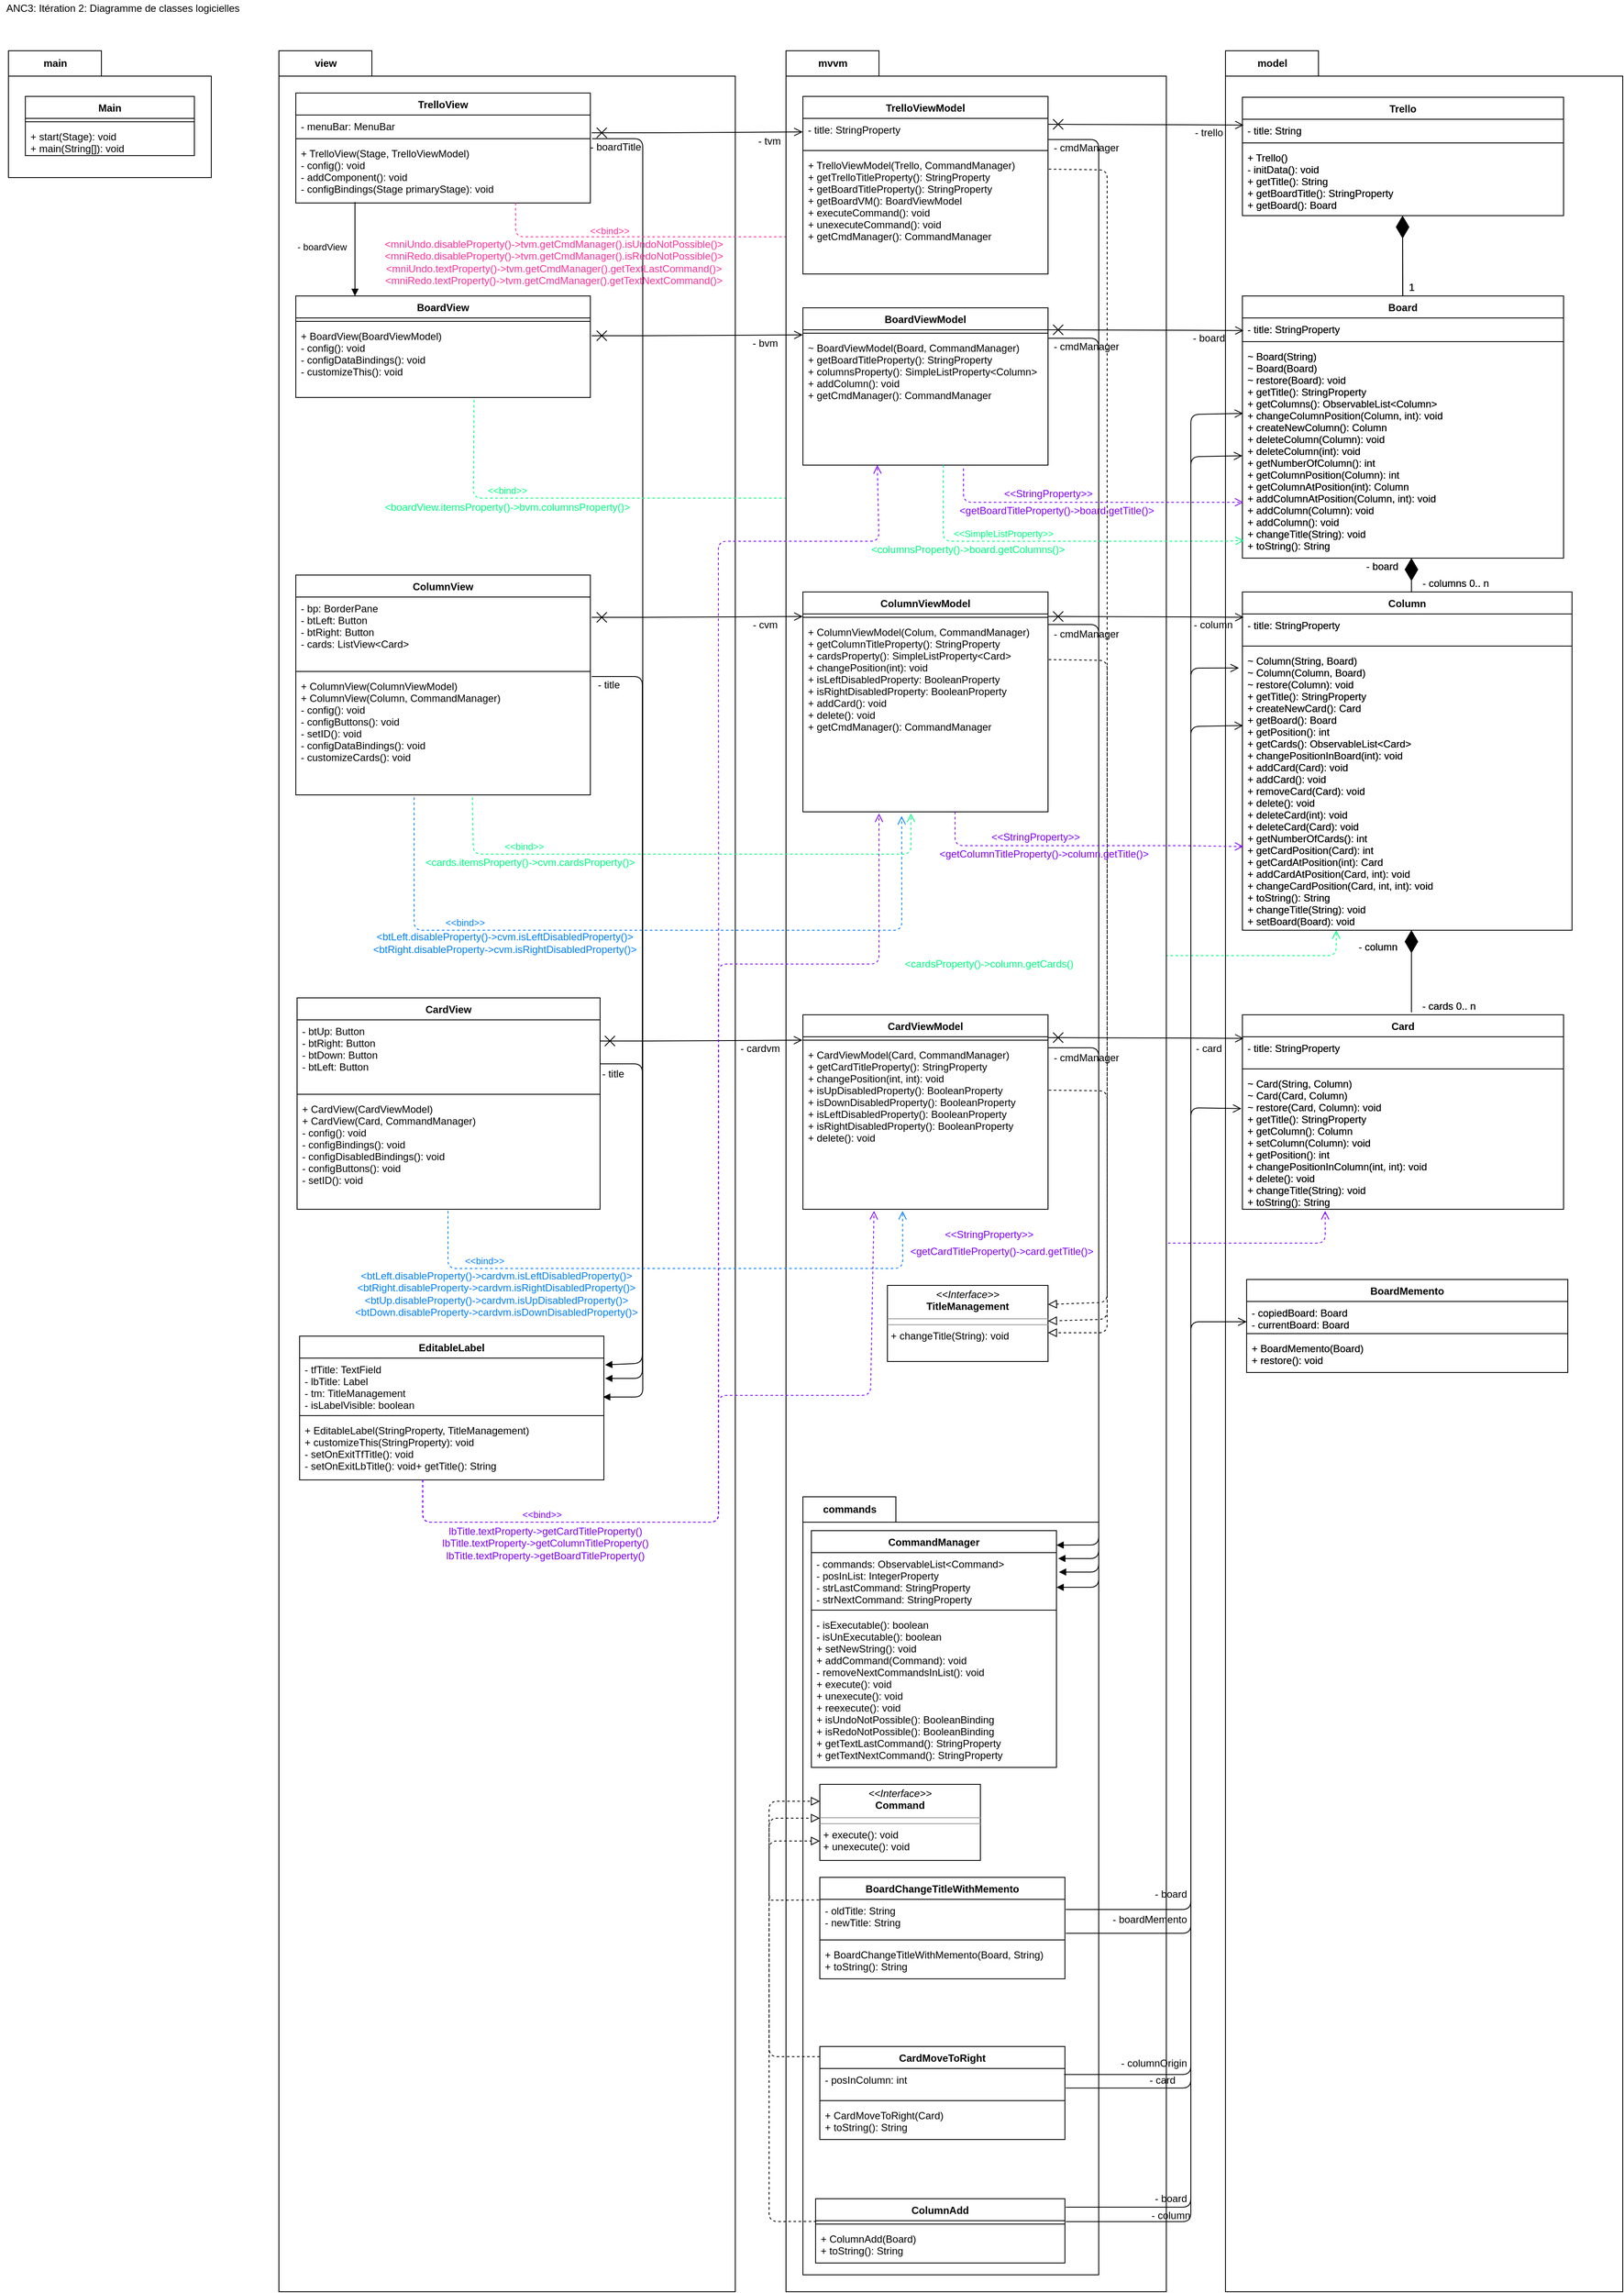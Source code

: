 <mxfile version="14.5.3" type="device"><diagram id="e03L0NBOLLU-en3H7f_f" name="Page-1"><mxGraphModel dx="1422" dy="-407" grid="1" gridSize="10" guides="1" tooltips="1" connect="1" arrows="1" fold="1" page="1" pageScale="1" pageWidth="1654" pageHeight="1169" math="0" shadow="0"><root><mxCell id="0"/><mxCell id="1" parent="0"/><mxCell id="cge0rgGgItP58difclPa-11" value="view" style="shape=folder;fontStyle=1;tabWidth=110;tabHeight=30;tabPosition=left;html=1;boundedLbl=1;labelInHeader=1;container=1;collapsible=0;recursiveResize=0;" parent="1" vertex="1"><mxGeometry x="400" y="1240" width="540" height="2650" as="geometry"/></mxCell><mxCell id="cge0rgGgItP58difclPa-129" value="- boardView" style="endArrow=block;endFill=1;html=1;edgeStyle=orthogonalEdgeStyle;align=left;verticalAlign=top;" parent="cge0rgGgItP58difclPa-11" target="XgFffYjWo_G1kx7g5BOo-2" edge="1"><mxGeometry x="-0.278" y="-70" relative="1" as="geometry"><mxPoint x="90" y="179" as="sourcePoint"/><mxPoint x="90" y="258" as="targetPoint"/><Array as="points"><mxPoint x="90" y="270"/><mxPoint x="90" y="270"/></Array><mxPoint as="offset"/></mxGeometry></mxCell><mxCell id="pRhPwBXWFVHU28nDUIon-29" value="ColumnView" style="swimlane;fontStyle=1;align=center;verticalAlign=top;childLayout=stackLayout;horizontal=1;startSize=26;horizontalStack=0;resizeParent=1;resizeParentMax=0;resizeLast=0;collapsible=1;marginBottom=0;" parent="cge0rgGgItP58difclPa-11" vertex="1"><mxGeometry x="20" y="620" width="348.5" height="260" as="geometry"/></mxCell><mxCell id="pRhPwBXWFVHU28nDUIon-30" value="- bp: BorderPane&#10;- btLeft: Button&#10;- btRight: Button&#10;- cards: ListView&lt;Card&gt;&#10;" style="text;strokeColor=none;fillColor=none;align=left;verticalAlign=top;spacingLeft=4;spacingRight=4;overflow=hidden;rotatable=0;points=[[0,0.5],[1,0.5]];portConstraint=eastwest;" parent="pRhPwBXWFVHU28nDUIon-29" vertex="1"><mxGeometry y="26" width="348.5" height="84" as="geometry"/></mxCell><mxCell id="pRhPwBXWFVHU28nDUIon-31" value="" style="line;strokeWidth=1;fillColor=none;align=left;verticalAlign=middle;spacingTop=-1;spacingLeft=3;spacingRight=3;rotatable=0;labelPosition=right;points=[];portConstraint=eastwest;" parent="pRhPwBXWFVHU28nDUIon-29" vertex="1"><mxGeometry y="110" width="348.5" height="8" as="geometry"/></mxCell><mxCell id="pRhPwBXWFVHU28nDUIon-32" value="+ ColumnView(ColumnViewModel)&#10;+ ColumnView(Column, CommandManager)&#10;- config(): void&#10;- configButtons(): void&#10; - setID(): void&#10;- configDataBindings(): void&#10;- customizeCards(): void&#10;&#10;" style="text;strokeColor=none;fillColor=none;align=left;verticalAlign=top;spacingLeft=4;spacingRight=4;overflow=hidden;rotatable=0;points=[[0,0.5],[1,0.5]];portConstraint=eastwest;" parent="pRhPwBXWFVHU28nDUIon-29" vertex="1"><mxGeometry y="118" width="348.5" height="142" as="geometry"/></mxCell><mxCell id="pRhPwBXWFVHU28nDUIon-33" value="CardView" style="swimlane;fontStyle=1;align=center;verticalAlign=top;childLayout=stackLayout;horizontal=1;startSize=26;horizontalStack=0;resizeParent=1;resizeParentMax=0;resizeLast=0;collapsible=1;marginBottom=0;" parent="cge0rgGgItP58difclPa-11" vertex="1"><mxGeometry x="21.5" y="1120" width="358.5" height="250" as="geometry"/></mxCell><mxCell id="pRhPwBXWFVHU28nDUIon-34" value="- btUp: Button&#10;- btRight: Button&#10;- btDown: Button&#10;- btLeft: Button&#10;" style="text;strokeColor=none;fillColor=none;align=left;verticalAlign=top;spacingLeft=4;spacingRight=4;overflow=hidden;rotatable=0;points=[[0,0.5],[1,0.5]];portConstraint=eastwest;" parent="pRhPwBXWFVHU28nDUIon-33" vertex="1"><mxGeometry y="26" width="358.5" height="84" as="geometry"/></mxCell><mxCell id="pRhPwBXWFVHU28nDUIon-35" value="" style="line;strokeWidth=1;fillColor=none;align=left;verticalAlign=middle;spacingTop=-1;spacingLeft=3;spacingRight=3;rotatable=0;labelPosition=right;points=[];portConstraint=eastwest;" parent="pRhPwBXWFVHU28nDUIon-33" vertex="1"><mxGeometry y="110" width="358.5" height="8" as="geometry"/></mxCell><mxCell id="pRhPwBXWFVHU28nDUIon-36" value="+ CardView(CardViewModel)&#10;+ CardView(Card, CommandManager)&#10;- config(): void&#10;- configBindings(): void&#10;- configDisabledBindings(): void&#10;- configButtons(): void&#10;- setID(): void" style="text;strokeColor=none;fillColor=none;align=left;verticalAlign=top;spacingLeft=4;spacingRight=4;overflow=hidden;rotatable=0;points=[[0,0.5],[1,0.5]];portConstraint=eastwest;" parent="pRhPwBXWFVHU28nDUIon-33" vertex="1"><mxGeometry y="118" width="358.5" height="132" as="geometry"/></mxCell><mxCell id="cge0rgGgItP58difclPa-71" value="- title" style="text;html=1;align=center;verticalAlign=middle;resizable=0;points=[];autosize=1;" parent="cge0rgGgItP58difclPa-11" vertex="1"><mxGeometry x="370" y="740" width="40" height="20" as="geometry"/></mxCell><mxCell id="cge0rgGgItP58difclPa-78" value="- boardTitle" style="text;html=1;align=center;verticalAlign=middle;resizable=0;points=[];autosize=1;" parent="cge0rgGgItP58difclPa-11" vertex="1"><mxGeometry x="358" y="104" width="80" height="20" as="geometry"/></mxCell><mxCell id="cge0rgGgItP58difclPa-68" value="- title" style="text;html=1;align=center;verticalAlign=middle;resizable=0;points=[];autosize=1;" parent="cge0rgGgItP58difclPa-11" vertex="1"><mxGeometry x="374.5" y="1200" width="40" height="20" as="geometry"/></mxCell><mxCell id="cge0rgGgItP58difclPa-50" value="EditableLabel" style="swimlane;fontStyle=1;align=center;verticalAlign=top;childLayout=stackLayout;horizontal=1;startSize=26;horizontalStack=0;resizeParent=1;resizeParentMax=0;resizeLast=0;collapsible=1;marginBottom=0;" parent="cge0rgGgItP58difclPa-11" vertex="1"><mxGeometry x="24.5" y="1520" width="360" height="170" as="geometry"/></mxCell><mxCell id="cge0rgGgItP58difclPa-51" value="- tfTitle: TextField&#10;- lbTitle: Label&#10;- tm: TitleManagement&#10;- isLabelVisible: boolean&#10;" style="text;strokeColor=none;fillColor=none;align=left;verticalAlign=top;spacingLeft=4;spacingRight=4;overflow=hidden;rotatable=0;points=[[0,0.5],[1,0.5]];portConstraint=eastwest;" parent="cge0rgGgItP58difclPa-50" vertex="1"><mxGeometry y="26" width="360" height="64" as="geometry"/></mxCell><mxCell id="cge0rgGgItP58difclPa-52" value="" style="line;strokeWidth=1;fillColor=none;align=left;verticalAlign=middle;spacingTop=-1;spacingLeft=3;spacingRight=3;rotatable=0;labelPosition=right;points=[];portConstraint=eastwest;" parent="cge0rgGgItP58difclPa-50" vertex="1"><mxGeometry y="90" width="360" height="8" as="geometry"/></mxCell><mxCell id="cge0rgGgItP58difclPa-53" value="+ EditableLabel(StringProperty, TitleManagement)&#10;+ customizeThis(StringProperty): void&#10;- setOnExitTfTitle(): void&#10;- setOnExitLbTitle(): void+ getTitle(): String&#10;&#10;" style="text;strokeColor=none;fillColor=none;align=left;verticalAlign=top;spacingLeft=4;spacingRight=4;overflow=hidden;rotatable=0;points=[[0,0.5],[1,0.5]];portConstraint=eastwest;" parent="cge0rgGgItP58difclPa-50" vertex="1"><mxGeometry y="98" width="360" height="72" as="geometry"/></mxCell><mxCell id="cge0rgGgItP58difclPa-169" value="" style="html=1;verticalAlign=bottom;labelBackgroundColor=none;endArrow=block;endFill=1;entryX=1.004;entryY=0.125;entryDx=0;entryDy=0;entryPerimeter=0;" parent="cge0rgGgItP58difclPa-11" target="cge0rgGgItP58difclPa-51" edge="1"><mxGeometry width="160" relative="1" as="geometry"><mxPoint x="370" y="740" as="sourcePoint"/><mxPoint x="380" y="1560" as="targetPoint"/><Array as="points"><mxPoint x="430" y="740"/><mxPoint x="430" y="830"/><mxPoint x="430" y="1552"/></Array></mxGeometry></mxCell><mxCell id="cge0rgGgItP58difclPa-170" value="" style="html=1;verticalAlign=bottom;labelBackgroundColor=none;endArrow=block;endFill=1;exitX=1;exitY=0.5;exitDx=0;exitDy=0;" parent="cge0rgGgItP58difclPa-11" edge="1"><mxGeometry width="160" relative="1" as="geometry"><mxPoint x="370.5" y="104" as="sourcePoint"/><mxPoint x="383.5" y="1592" as="targetPoint"/><Array as="points"><mxPoint x="430.5" y="104"/><mxPoint x="430.5" y="643"/><mxPoint x="430.5" y="763"/><mxPoint x="430.5" y="1163"/><mxPoint x="430.5" y="1563"/><mxPoint x="430.5" y="1592"/></Array></mxGeometry></mxCell><mxCell id="XgFffYjWo_G1kx7g5BOo-2" value="BoardView" style="swimlane;fontStyle=1;align=center;verticalAlign=top;childLayout=stackLayout;horizontal=1;startSize=26;horizontalStack=0;resizeParent=1;resizeParentMax=0;resizeLast=0;collapsible=1;marginBottom=0;" parent="cge0rgGgItP58difclPa-11" vertex="1"><mxGeometry x="20" y="290" width="348.5" height="120" as="geometry"/></mxCell><mxCell id="XgFffYjWo_G1kx7g5BOo-4" value="" style="line;strokeWidth=1;fillColor=none;align=left;verticalAlign=middle;spacingTop=-1;spacingLeft=3;spacingRight=3;rotatable=0;labelPosition=right;points=[];portConstraint=eastwest;" parent="XgFffYjWo_G1kx7g5BOo-2" vertex="1"><mxGeometry y="26" width="348.5" height="8" as="geometry"/></mxCell><mxCell id="XgFffYjWo_G1kx7g5BOo-5" value="+ BoardView(BoardViewModel)&#10;- config(): void&#10;- configDataBindings(): void&#10;- customizeThis(): void" style="text;strokeColor=none;fillColor=none;align=left;verticalAlign=top;spacingLeft=4;spacingRight=4;overflow=hidden;rotatable=0;points=[[0,0.5],[1,0.5]];portConstraint=eastwest;" parent="XgFffYjWo_G1kx7g5BOo-2" vertex="1"><mxGeometry y="34" width="348.5" height="86" as="geometry"/></mxCell><mxCell id="XgFffYjWo_G1kx7g5BOo-6" value="TrelloView" style="swimlane;fontStyle=1;align=center;verticalAlign=top;childLayout=stackLayout;horizontal=1;startSize=26;horizontalStack=0;resizeParent=1;resizeParentMax=0;resizeLast=0;collapsible=1;marginBottom=0;" parent="cge0rgGgItP58difclPa-11" vertex="1"><mxGeometry x="20" y="50" width="348.5" height="130" as="geometry"/></mxCell><mxCell id="XgFffYjWo_G1kx7g5BOo-7" value="- menuBar: MenuBar" style="text;strokeColor=none;fillColor=none;align=left;verticalAlign=top;spacingLeft=4;spacingRight=4;overflow=hidden;rotatable=0;points=[[0,0.5],[1,0.5]];portConstraint=eastwest;" parent="XgFffYjWo_G1kx7g5BOo-6" vertex="1"><mxGeometry y="26" width="348.5" height="24" as="geometry"/></mxCell><mxCell id="XgFffYjWo_G1kx7g5BOo-8" value="" style="line;strokeWidth=1;fillColor=none;align=left;verticalAlign=middle;spacingTop=-1;spacingLeft=3;spacingRight=3;rotatable=0;labelPosition=right;points=[];portConstraint=eastwest;" parent="XgFffYjWo_G1kx7g5BOo-6" vertex="1"><mxGeometry y="50" width="348.5" height="8" as="geometry"/></mxCell><mxCell id="XgFffYjWo_G1kx7g5BOo-9" value="+ TrelloView(Stage, TrelloViewModel)&#10;- config(): void&#10;- addComponent(): void&#10;- configBindings(Stage primaryStage): void" style="text;strokeColor=none;fillColor=none;align=left;verticalAlign=top;spacingLeft=4;spacingRight=4;overflow=hidden;rotatable=0;points=[[0,0.5],[1,0.5]];portConstraint=eastwest;" parent="XgFffYjWo_G1kx7g5BOo-6" vertex="1"><mxGeometry y="58" width="348.5" height="72" as="geometry"/></mxCell><mxCell id="XgFffYjWo_G1kx7g5BOo-70" value="&lt;font color=&quot;#FF3399&quot;&gt;&amp;lt;&amp;lt;bind&amp;gt;&amp;gt;&lt;/font&gt;" style="endArrow=open;startArrow=none;endFill=0;startFill=0;endSize=8;html=1;verticalAlign=bottom;dashed=1;labelBackgroundColor=none;fontColor=#000000;entryX=-0.007;entryY=0.69;entryDx=0;entryDy=0;entryPerimeter=0;strokeColor=#FF3399;" parent="cge0rgGgItP58difclPa-11" target="pRhPwBXWFVHU28nDUIon-40" edge="1"><mxGeometry x="-0.2" y="-2" width="160" relative="1" as="geometry"><mxPoint x="280" y="180" as="sourcePoint"/><mxPoint x="361" y="240" as="targetPoint"/><Array as="points"><mxPoint x="280" y="220"/><mxPoint x="550" y="220"/><mxPoint x="580" y="220"/></Array><mxPoint as="offset"/></mxGeometry></mxCell><mxCell id="XgFffYjWo_G1kx7g5BOo-73" value="&lt;font color=&quot;#00FF80&quot;&gt;&amp;lt;&amp;lt;bind&amp;gt;&amp;gt;&lt;/font&gt;" style="endArrow=open;startArrow=none;endFill=0;startFill=0;endSize=8;html=1;verticalAlign=bottom;dashed=1;labelBackgroundColor=none;fontColor=#000000;strokeColor=#00FF80;exitX=0.605;exitY=1.035;exitDx=0;exitDy=0;exitPerimeter=0;" parent="cge0rgGgItP58difclPa-11" source="XgFffYjWo_G1kx7g5BOo-5" edge="1"><mxGeometry x="-0.538" width="160" relative="1" as="geometry"><mxPoint x="280" y="415" as="sourcePoint"/><mxPoint x="749" y="489" as="targetPoint"/><Array as="points"><mxPoint x="230" y="529"/><mxPoint x="530" y="529"/><mxPoint x="650" y="529"/><mxPoint x="749" y="529"/></Array><mxPoint as="offset"/></mxGeometry></mxCell><mxCell id="XgFffYjWo_G1kx7g5BOo-71" value="&lt;div&gt;&lt;font color=&quot;#FF3399&quot;&gt;&amp;lt;mniUndo.disableProperty()-&amp;gt;tvm.getCmdManager().isUndoNotPossible()&amp;gt;&lt;/font&gt;&lt;/div&gt;&lt;div&gt;&lt;div&gt;&lt;font color=&quot;#FF3399&quot;&gt;&amp;lt;mniRedo.disableProperty()-&amp;gt;tvm.getCmdManager().isRedoNotPossible()&amp;gt;&lt;/font&gt;&lt;/div&gt;&lt;div&gt;&lt;div&gt;&lt;font color=&quot;#FF3399&quot;&gt;&amp;lt;mniUndo.textProperty()-&amp;gt;tvm.getCmdManager().getTextLastCommand()&amp;gt;&lt;/font&gt;&lt;/div&gt;&lt;div&gt;&lt;font color=&quot;#FF3399&quot;&gt;&amp;lt;mniRedo.textProperty()-&amp;gt;tvm.getCmdManager().getTextNextCommand()&amp;gt;&lt;/font&gt;&lt;/div&gt;&lt;/div&gt;&lt;/div&gt;" style="text;html=1;align=center;verticalAlign=middle;resizable=0;points=[];autosize=1;fontColor=#000000;" parent="cge0rgGgItP58difclPa-11" vertex="1"><mxGeometry x="120" y="220" width="410" height="60" as="geometry"/></mxCell><mxCell id="sOZQQsf0LYQ0LBeMfr0b-2" value="&lt;div&gt;&lt;font color=&quot;#7F00FF&quot;&gt;lbTitle.textProperty-&amp;gt;getCardTitleProperty()&lt;/font&gt;&lt;/div&gt;&lt;div&gt;&lt;font color=&quot;#7F00FF&quot;&gt;lbTitle.textProperty-&amp;gt;getColumnTitleProperty()&lt;/font&gt;&lt;/div&gt;&lt;div&gt;&lt;font color=&quot;#7F00FF&quot;&gt;lbTitle.textProperty-&amp;gt;getBoardTitleProperty()&lt;/font&gt;&lt;/div&gt;" style="text;html=1;align=center;verticalAlign=middle;resizable=0;points=[];autosize=1;" parent="cge0rgGgItP58difclPa-11" vertex="1"><mxGeometry x="189.5" y="1740" width="250" height="50" as="geometry"/></mxCell><mxCell id="sOZQQsf0LYQ0LBeMfr0b-86" value="&lt;div&gt;&lt;font color=&quot;#007FFF&quot;&gt;&amp;lt;btLeft.disableProperty()-&amp;gt;cvm.isLeftDisabledProperty()&amp;gt;&lt;/font&gt;&lt;/div&gt;&lt;div&gt;&lt;font color=&quot;#007FFF&quot;&gt;&amp;lt;btRight.disableProperty-&amp;gt;cvm.isRightDisabledProperty()&amp;gt;&lt;br&gt;&lt;/font&gt;&lt;/div&gt;" style="text;html=1;align=center;verticalAlign=middle;resizable=0;points=[];autosize=1;fontColor=#000000;" parent="cge0rgGgItP58difclPa-11" vertex="1"><mxGeometry x="107" y="1040" width="320" height="30" as="geometry"/></mxCell><mxCell id="XgFffYjWo_G1kx7g5BOo-76" value="&lt;div&gt;&lt;font color=&quot;#00FF80&quot;&gt;&amp;lt;cards.itemsProperty()-&amp;gt;cvm.cardsProperty()&amp;gt;&lt;/font&gt;&lt;/div&gt;" style="text;html=1;align=center;verticalAlign=middle;resizable=0;points=[];autosize=1;fontColor=#000000;" parent="cge0rgGgItP58difclPa-11" vertex="1"><mxGeometry x="167" y="950" width="260" height="20" as="geometry"/></mxCell><mxCell id="XgFffYjWo_G1kx7g5BOo-74" value="&lt;font color=&quot;#00FF80&quot;&gt;&amp;lt;boardView.itemsProperty()-&amp;gt;bvm.columnsProperty()&amp;gt;&lt;/font&gt;" style="text;html=1;align=center;verticalAlign=middle;resizable=0;points=[];autosize=1;fontColor=#000000;" parent="cge0rgGgItP58difclPa-11" vertex="1"><mxGeometry x="120" y="530" width="300" height="20" as="geometry"/></mxCell><mxCell id="XgFffYjWo_G1kx7g5BOo-78" value="&lt;div&gt;&lt;font color=&quot;#007FFF&quot;&gt;&amp;lt;btLeft.disableProperty()-&amp;gt;cardvm.isLeftDisabledProperty()&amp;gt;&lt;/font&gt;&lt;/div&gt;&lt;div&gt;&lt;font color=&quot;#007FFF&quot;&gt;&amp;lt;btRight.disableProperty-&amp;gt;cardvm.isRightDisabledProperty()&amp;gt;&lt;/font&gt;&lt;/div&gt;&lt;div&gt;&lt;div&gt;&lt;font color=&quot;#007FFF&quot;&gt;&amp;lt;btUp.disableProperty()-&amp;gt;cardvm.isUpDisabledProperty()&amp;gt;&lt;/font&gt;&lt;/div&gt;&lt;font color=&quot;#007FFF&quot;&gt;&amp;lt;btDown.disableProperty-&amp;gt;cardvm.isDownDisabledProperty()&amp;gt;&lt;/font&gt;&lt;/div&gt;" style="text;html=1;align=center;verticalAlign=middle;resizable=0;points=[];autosize=1;fontColor=#000000;" parent="cge0rgGgItP58difclPa-11" vertex="1"><mxGeometry x="87" y="1440" width="340" height="60" as="geometry"/></mxCell><mxCell id="cge0rgGgItP58difclPa-9" value="model" style="shape=folder;fontStyle=1;tabWidth=110;tabHeight=30;tabPosition=left;html=1;boundedLbl=1;labelInHeader=1;container=1;collapsible=0;recursiveResize=0;" parent="1" vertex="1"><mxGeometry x="1520" y="1240" width="470" height="2650" as="geometry"/></mxCell><mxCell id="pRhPwBXWFVHU28nDUIon-17" value="Trello" style="swimlane;fontStyle=1;align=center;verticalAlign=top;childLayout=stackLayout;horizontal=1;startSize=26;horizontalStack=0;resizeParent=1;resizeParentMax=0;resizeLast=0;collapsible=1;marginBottom=0;" parent="cge0rgGgItP58difclPa-9" vertex="1"><mxGeometry x="20" y="55" width="380" height="140" as="geometry"/></mxCell><mxCell id="pRhPwBXWFVHU28nDUIon-18" value="- title: String" style="text;strokeColor=none;fillColor=none;align=left;verticalAlign=top;spacingLeft=4;spacingRight=4;overflow=hidden;rotatable=0;points=[[0,0.5],[1,0.5]];portConstraint=eastwest;" parent="pRhPwBXWFVHU28nDUIon-17" vertex="1"><mxGeometry y="26" width="380" height="24" as="geometry"/></mxCell><mxCell id="pRhPwBXWFVHU28nDUIon-19" value="" style="line;strokeWidth=1;fillColor=none;align=left;verticalAlign=middle;spacingTop=-1;spacingLeft=3;spacingRight=3;rotatable=0;labelPosition=right;points=[];portConstraint=eastwest;" parent="pRhPwBXWFVHU28nDUIon-17" vertex="1"><mxGeometry y="50" width="380" height="8" as="geometry"/></mxCell><mxCell id="pRhPwBXWFVHU28nDUIon-20" value="+ Trello()&#10;- initData(): void&#10;+ getTitle(): String&#10;+ getBoardTitle(): StringProperty&#10;+ getBoard(): Board&#10;" style="text;strokeColor=none;fillColor=none;align=left;verticalAlign=top;spacingLeft=4;spacingRight=4;overflow=hidden;rotatable=0;points=[[0,0.5],[1,0.5]];portConstraint=eastwest;" parent="pRhPwBXWFVHU28nDUIon-17" vertex="1"><mxGeometry y="58" width="380" height="82" as="geometry"/></mxCell><mxCell id="pRhPwBXWFVHU28nDUIon-1" value="Board" style="swimlane;fontStyle=1;align=center;verticalAlign=top;childLayout=stackLayout;horizontal=1;startSize=26;horizontalStack=0;resizeParent=1;resizeParentMax=0;resizeLast=0;collapsible=1;marginBottom=0;" parent="cge0rgGgItP58difclPa-9" vertex="1"><mxGeometry x="20" y="290" width="380" height="310" as="geometry"/></mxCell><mxCell id="pRhPwBXWFVHU28nDUIon-2" value="- title: StringProperty" style="text;strokeColor=none;fillColor=none;align=left;verticalAlign=top;spacingLeft=4;spacingRight=4;overflow=hidden;rotatable=0;points=[[0,0.5],[1,0.5]];portConstraint=eastwest;" parent="pRhPwBXWFVHU28nDUIon-1" vertex="1"><mxGeometry y="26" width="380" height="24" as="geometry"/></mxCell><mxCell id="pRhPwBXWFVHU28nDUIon-3" value="" style="line;strokeWidth=1;fillColor=none;align=left;verticalAlign=middle;spacingTop=-1;spacingLeft=3;spacingRight=3;rotatable=0;labelPosition=right;points=[];portConstraint=eastwest;" parent="pRhPwBXWFVHU28nDUIon-1" vertex="1"><mxGeometry y="50" width="380" height="8" as="geometry"/></mxCell><mxCell id="pRhPwBXWFVHU28nDUIon-4" value="~ Board(String)&#10;~ Board(Board)&#10;~ restore(Board): void&#10;+ getTitle(): StringProperty&#10;+ getColumns(): ObservableList&lt;Column&gt;&#10;+ changeColumnPosition(Column, int): void&#10;+ createNewColumn(): Column&#10;+ deleteColumn(Column): void&#10;+ deleteColumn(int): void&#10;+ getNumberOfColumn(): int&#10;+ getColumnPosition(Column): int&#10;+ getColumnAtPosition(int): Column&#10;+ addColumnAtPosition(Column, int): void&#10;+ addColumn(Column): void&#10;+ addColumn(): void&#10;+ changeTitle(String): void&#10;+ toString(): String&#10;&#10;&#10;" style="text;strokeColor=none;fillColor=none;align=left;verticalAlign=top;spacingLeft=4;spacingRight=4;overflow=hidden;rotatable=0;points=[[0,0.5],[1,0.5]];portConstraint=eastwest;" parent="pRhPwBXWFVHU28nDUIon-1" vertex="1"><mxGeometry y="58" width="380" height="252" as="geometry"/></mxCell><mxCell id="pRhPwBXWFVHU28nDUIon-5" value="Column" style="swimlane;fontStyle=1;align=center;verticalAlign=top;childLayout=stackLayout;horizontal=1;startSize=26;horizontalStack=0;resizeParent=1;resizeParentMax=0;resizeLast=0;collapsible=1;marginBottom=0;" parent="cge0rgGgItP58difclPa-9" vertex="1"><mxGeometry x="20" y="640" width="390" height="400" as="geometry"/></mxCell><mxCell id="pRhPwBXWFVHU28nDUIon-6" value="- title: StringProperty" style="text;strokeColor=none;fillColor=none;align=left;verticalAlign=top;spacingLeft=4;spacingRight=4;overflow=hidden;rotatable=0;points=[[0,0.5],[1,0.5]];portConstraint=eastwest;" parent="pRhPwBXWFVHU28nDUIon-5" vertex="1"><mxGeometry y="26" width="390" height="34" as="geometry"/></mxCell><mxCell id="pRhPwBXWFVHU28nDUIon-7" value="" style="line;strokeWidth=1;fillColor=none;align=left;verticalAlign=middle;spacingTop=-1;spacingLeft=3;spacingRight=3;rotatable=0;labelPosition=right;points=[];portConstraint=eastwest;" parent="pRhPwBXWFVHU28nDUIon-5" vertex="1"><mxGeometry y="60" width="390" height="8" as="geometry"/></mxCell><mxCell id="pRhPwBXWFVHU28nDUIon-8" value="~ Column(String, Board)&#10;~ Column(Column, Board)&#10;~ restore(Column): void&#10;+ getTitle(): StringProperty&#10;+ createNewCard(): Card&#10;+ getBoard(): Board&#10;+ getPosition(): int&#10;+ getCards(): ObservableList&lt;Card&gt;&#10;+ changePositionInBoard(int): void&#10;+ addCard(Card): void&#10;+ addCard(): void&#10;+ removeCard(Card): void&#10;+ delete(): void&#10;+ deleteCard(int): void&#10;+ deleteCard(Card): void&#10;+ getNumberOfCards(): int&#10;+ getCardPosition(Card): int&#10;+ getCardAtPosition(int): Card&#10;+ addCardAtPosition(Card, int): void&#10;+ changeCardPosition(Card, int, int): void&#10;+ toString(): String&#10;+ changeTitle(String): void&#10;+ setBoard(Board): void&#10;&#10;" style="text;strokeColor=none;fillColor=none;align=left;verticalAlign=top;spacingLeft=4;spacingRight=4;overflow=hidden;rotatable=0;points=[[0,0.5],[1,0.5]];portConstraint=eastwest;" parent="pRhPwBXWFVHU28nDUIon-5" vertex="1"><mxGeometry y="68" width="390" height="332" as="geometry"/></mxCell><mxCell id="pRhPwBXWFVHU28nDUIon-13" value="Card" style="swimlane;fontStyle=1;align=center;verticalAlign=top;childLayout=stackLayout;horizontal=1;startSize=26;horizontalStack=0;resizeParent=1;resizeParentMax=0;resizeLast=0;collapsible=1;marginBottom=0;" parent="cge0rgGgItP58difclPa-9" vertex="1"><mxGeometry x="20" y="1140" width="380" height="230" as="geometry"/></mxCell><mxCell id="pRhPwBXWFVHU28nDUIon-14" value="- title: StringProperty&#10;" style="text;strokeColor=none;fillColor=none;align=left;verticalAlign=top;spacingLeft=4;spacingRight=4;overflow=hidden;rotatable=0;points=[[0,0.5],[1,0.5]];portConstraint=eastwest;" parent="pRhPwBXWFVHU28nDUIon-13" vertex="1"><mxGeometry y="26" width="380" height="34" as="geometry"/></mxCell><mxCell id="pRhPwBXWFVHU28nDUIon-15" value="" style="line;strokeWidth=1;fillColor=none;align=left;verticalAlign=middle;spacingTop=-1;spacingLeft=3;spacingRight=3;rotatable=0;labelPosition=right;points=[];portConstraint=eastwest;" parent="pRhPwBXWFVHU28nDUIon-13" vertex="1"><mxGeometry y="60" width="380" height="8" as="geometry"/></mxCell><mxCell id="pRhPwBXWFVHU28nDUIon-16" value="~ Card(String, Column)&#10;~ Card(Card, Column)&#10;~ restore(Card, Column): void&#10;+ getTitle(): StringProperty&#10;+ getColumn(): Column&#10;+ setColumn(Column): void&#10;+ getPosition(): int&#10;+ changePositionInColumn(int, int): void&#10;+ delete(): void&#10;+ changeTitle(String): void&#10;+ toString(): String&#10;&#10;" style="text;strokeColor=none;fillColor=none;align=left;verticalAlign=top;spacingLeft=4;spacingRight=4;overflow=hidden;rotatable=0;points=[[0,0.5],[1,0.5]];portConstraint=eastwest;" parent="pRhPwBXWFVHU28nDUIon-13" vertex="1"><mxGeometry y="68" width="380" height="162" as="geometry"/></mxCell><mxCell id="cge0rgGgItP58difclPa-20" value="" style="endArrow=diamondThin;endFill=1;endSize=24;html=1;" parent="cge0rgGgItP58difclPa-9" source="pRhPwBXWFVHU28nDUIon-1" edge="1"><mxGeometry width="160" relative="1" as="geometry"><mxPoint x="210" y="260" as="sourcePoint"/><mxPoint x="209.5" y="195" as="targetPoint"/></mxGeometry></mxCell><mxCell id="cge0rgGgItP58difclPa-21" value="" style="endArrow=diamondThin;endFill=1;endSize=24;html=1;" parent="cge0rgGgItP58difclPa-9" edge="1"><mxGeometry width="160" relative="1" as="geometry"><mxPoint x="220" y="640" as="sourcePoint"/><mxPoint x="220" y="600" as="targetPoint"/></mxGeometry></mxCell><mxCell id="cge0rgGgItP58difclPa-22" value="" style="endArrow=diamondThin;endFill=1;endSize=24;html=1;" parent="cge0rgGgItP58difclPa-9" edge="1"><mxGeometry width="160" relative="1" as="geometry"><mxPoint x="220" y="1137" as="sourcePoint"/><mxPoint x="220" y="1040" as="targetPoint"/></mxGeometry></mxCell><mxCell id="cge0rgGgItP58difclPa-24" value="1" style="text;html=1;align=center;verticalAlign=middle;resizable=0;points=[];autosize=1;" parent="cge0rgGgItP58difclPa-9" vertex="1"><mxGeometry x="210" y="270" width="20" height="20" as="geometry"/></mxCell><mxCell id="cge0rgGgItP58difclPa-28" value="- cards 0.. n" style="text;html=1;align=center;verticalAlign=middle;resizable=0;points=[];autosize=1;" parent="cge0rgGgItP58difclPa-9" vertex="1"><mxGeometry x="224" y="1120" width="80" height="20" as="geometry"/></mxCell><mxCell id="cge0rgGgItP58difclPa-25" value="- columns 0.. n" style="text;html=1;align=center;verticalAlign=middle;resizable=0;points=[];autosize=1;" parent="cge0rgGgItP58difclPa-9" vertex="1"><mxGeometry x="222" y="620" width="100" height="20" as="geometry"/></mxCell><mxCell id="oiNxhlnxxm6QKfO_e336-2" value="- column" style="text;html=1;align=center;verticalAlign=middle;resizable=0;points=[];autosize=1;" parent="cge0rgGgItP58difclPa-9" vertex="1"><mxGeometry x="150" y="1050" width="60" height="20" as="geometry"/></mxCell><mxCell id="oiNxhlnxxm6QKfO_e336-1" value="- board" style="text;html=1;align=center;verticalAlign=middle;resizable=0;points=[];autosize=1;" parent="cge0rgGgItP58difclPa-9" vertex="1"><mxGeometry x="160" y="600" width="50" height="20" as="geometry"/></mxCell><mxCell id="XgFffYjWo_G1kx7g5BOo-66" value="BoardMemento" style="swimlane;fontStyle=1;align=center;verticalAlign=top;childLayout=stackLayout;horizontal=1;startSize=26;horizontalStack=0;resizeParent=1;resizeParentMax=0;resizeLast=0;collapsible=1;marginBottom=0;" parent="cge0rgGgItP58difclPa-9" vertex="1"><mxGeometry x="25" y="1453" width="380" height="110" as="geometry"/></mxCell><mxCell id="XgFffYjWo_G1kx7g5BOo-67" value="- copiedBoard: Board&#10;- currentBoard: Board&#10;&#10;&#10;&#10;" style="text;strokeColor=none;fillColor=none;align=left;verticalAlign=top;spacingLeft=4;spacingRight=4;overflow=hidden;rotatable=0;points=[[0,0.5],[1,0.5]];portConstraint=eastwest;" parent="XgFffYjWo_G1kx7g5BOo-66" vertex="1"><mxGeometry y="26" width="380" height="34" as="geometry"/></mxCell><mxCell id="XgFffYjWo_G1kx7g5BOo-68" value="" style="line;strokeWidth=1;fillColor=none;align=left;verticalAlign=middle;spacingTop=-1;spacingLeft=3;spacingRight=3;rotatable=0;labelPosition=right;points=[];portConstraint=eastwest;" parent="XgFffYjWo_G1kx7g5BOo-66" vertex="1"><mxGeometry y="60" width="380" height="8" as="geometry"/></mxCell><mxCell id="XgFffYjWo_G1kx7g5BOo-69" value="+ BoardMemento(Board)&#10;+ restore(): void&#10;&#10;&#10;" style="text;strokeColor=none;fillColor=none;align=left;verticalAlign=top;spacingLeft=4;spacingRight=4;overflow=hidden;rotatable=0;points=[[0,0.5],[1,0.5]];portConstraint=eastwest;" parent="XgFffYjWo_G1kx7g5BOo-66" vertex="1"><mxGeometry y="68" width="380" height="42" as="geometry"/></mxCell><mxCell id="XgFffYjWo_G1kx7g5BOo-104" value="&amp;lt;lbTitle.textProperty() -&amp;gt; card.title&amp;gt;" style="resizable=0;html=1;align=center;verticalAlign=top;labelBackgroundColor=none;fontColor=#FF0000;" parent="cge0rgGgItP58difclPa-9" connectable="0" vertex="1"><mxGeometry x="320" y="1420" as="geometry"/></mxCell><mxCell id="sOZQQsf0LYQ0LBeMfr0b-12" value="model" style="shape=folder;fontStyle=1;tabWidth=110;tabHeight=30;tabPosition=left;html=1;boundedLbl=1;labelInHeader=1;container=1;collapsible=0;recursiveResize=0;" parent="cge0rgGgItP58difclPa-9" vertex="1"><mxGeometry width="470" height="2650" as="geometry"/></mxCell><mxCell id="sOZQQsf0LYQ0LBeMfr0b-46" value="model" style="shape=folder;fontStyle=1;tabWidth=110;tabHeight=30;tabPosition=left;html=1;boundedLbl=1;labelInHeader=1;container=1;collapsible=0;recursiveResize=0;" parent="sOZQQsf0LYQ0LBeMfr0b-12" vertex="1"><mxGeometry width="470" height="2650" as="geometry"/></mxCell><mxCell id="sOZQQsf0LYQ0LBeMfr0b-47" value="Trello" style="swimlane;fontStyle=1;align=center;verticalAlign=top;childLayout=stackLayout;horizontal=1;startSize=26;horizontalStack=0;resizeParent=1;resizeParentMax=0;resizeLast=0;collapsible=1;marginBottom=0;" parent="sOZQQsf0LYQ0LBeMfr0b-46" vertex="1"><mxGeometry x="20" y="55" width="380" height="140" as="geometry"/></mxCell><mxCell id="sOZQQsf0LYQ0LBeMfr0b-48" value="- title: String" style="text;strokeColor=none;fillColor=none;align=left;verticalAlign=top;spacingLeft=4;spacingRight=4;overflow=hidden;rotatable=0;points=[[0,0.5],[1,0.5]];portConstraint=eastwest;" parent="sOZQQsf0LYQ0LBeMfr0b-47" vertex="1"><mxGeometry y="26" width="380" height="24" as="geometry"/></mxCell><mxCell id="sOZQQsf0LYQ0LBeMfr0b-49" value="" style="line;strokeWidth=1;fillColor=none;align=left;verticalAlign=middle;spacingTop=-1;spacingLeft=3;spacingRight=3;rotatable=0;labelPosition=right;points=[];portConstraint=eastwest;" parent="sOZQQsf0LYQ0LBeMfr0b-47" vertex="1"><mxGeometry y="50" width="380" height="8" as="geometry"/></mxCell><mxCell id="sOZQQsf0LYQ0LBeMfr0b-50" value="+ Trello()&#10;- initData(): void&#10;+ getTitle(): String&#10;+ getBoardTitle(): StringProperty&#10;+ getBoard(): Board&#10;" style="text;strokeColor=none;fillColor=none;align=left;verticalAlign=top;spacingLeft=4;spacingRight=4;overflow=hidden;rotatable=0;points=[[0,0.5],[1,0.5]];portConstraint=eastwest;" parent="sOZQQsf0LYQ0LBeMfr0b-47" vertex="1"><mxGeometry y="58" width="380" height="82" as="geometry"/></mxCell><mxCell id="sOZQQsf0LYQ0LBeMfr0b-51" value="Board" style="swimlane;fontStyle=1;align=center;verticalAlign=top;childLayout=stackLayout;horizontal=1;startSize=26;horizontalStack=0;resizeParent=1;resizeParentMax=0;resizeLast=0;collapsible=1;marginBottom=0;" parent="sOZQQsf0LYQ0LBeMfr0b-46" vertex="1"><mxGeometry x="20" y="290" width="380" height="310" as="geometry"/></mxCell><mxCell id="sOZQQsf0LYQ0LBeMfr0b-52" value="- title: StringProperty" style="text;strokeColor=none;fillColor=none;align=left;verticalAlign=top;spacingLeft=4;spacingRight=4;overflow=hidden;rotatable=0;points=[[0,0.5],[1,0.5]];portConstraint=eastwest;" parent="sOZQQsf0LYQ0LBeMfr0b-51" vertex="1"><mxGeometry y="26" width="380" height="24" as="geometry"/></mxCell><mxCell id="sOZQQsf0LYQ0LBeMfr0b-53" value="" style="line;strokeWidth=1;fillColor=none;align=left;verticalAlign=middle;spacingTop=-1;spacingLeft=3;spacingRight=3;rotatable=0;labelPosition=right;points=[];portConstraint=eastwest;" parent="sOZQQsf0LYQ0LBeMfr0b-51" vertex="1"><mxGeometry y="50" width="380" height="8" as="geometry"/></mxCell><mxCell id="sOZQQsf0LYQ0LBeMfr0b-54" value="~ Board(String)&#10;~ Board(Board)&#10;~ restore(Board): void&#10;+ getTitle(): StringProperty&#10;+ getColumns(): ObservableList&lt;Column&gt;&#10;+ changeColumnPosition(Column, int): void&#10;+ createNewColumn(): Column&#10;+ deleteColumn(Column): void&#10;+ deleteColumn(int): void&#10;+ getNumberOfColumn(): int&#10;+ getColumnPosition(Column): int&#10;+ getColumnAtPosition(int): Column&#10;+ addColumnAtPosition(Column, int): void&#10;+ addColumn(Column): void&#10;+ addColumn(): void&#10;+ changeTitle(String): void&#10;+ toString(): String&#10;&#10;&#10;" style="text;strokeColor=none;fillColor=none;align=left;verticalAlign=top;spacingLeft=4;spacingRight=4;overflow=hidden;rotatable=0;points=[[0,0.5],[1,0.5]];portConstraint=eastwest;" parent="sOZQQsf0LYQ0LBeMfr0b-51" vertex="1"><mxGeometry y="58" width="380" height="252" as="geometry"/></mxCell><mxCell id="sOZQQsf0LYQ0LBeMfr0b-55" value="Column" style="swimlane;fontStyle=1;align=center;verticalAlign=top;childLayout=stackLayout;horizontal=1;startSize=26;horizontalStack=0;resizeParent=1;resizeParentMax=0;resizeLast=0;collapsible=1;marginBottom=0;" parent="sOZQQsf0LYQ0LBeMfr0b-46" vertex="1"><mxGeometry x="20" y="640" width="390" height="400" as="geometry"/></mxCell><mxCell id="sOZQQsf0LYQ0LBeMfr0b-56" value="- title: StringProperty" style="text;strokeColor=none;fillColor=none;align=left;verticalAlign=top;spacingLeft=4;spacingRight=4;overflow=hidden;rotatable=0;points=[[0,0.5],[1,0.5]];portConstraint=eastwest;" parent="sOZQQsf0LYQ0LBeMfr0b-55" vertex="1"><mxGeometry y="26" width="390" height="34" as="geometry"/></mxCell><mxCell id="sOZQQsf0LYQ0LBeMfr0b-57" value="" style="line;strokeWidth=1;fillColor=none;align=left;verticalAlign=middle;spacingTop=-1;spacingLeft=3;spacingRight=3;rotatable=0;labelPosition=right;points=[];portConstraint=eastwest;" parent="sOZQQsf0LYQ0LBeMfr0b-55" vertex="1"><mxGeometry y="60" width="390" height="8" as="geometry"/></mxCell><mxCell id="sOZQQsf0LYQ0LBeMfr0b-58" value="~ Column(String, Board)&#10;~ Column(Column, Board)&#10;~ restore(Column): void&#10;+ getTitle(): StringProperty&#10;+ createNewCard(): Card&#10;+ getBoard(): Board&#10;+ getPosition(): int&#10;+ getCards(): ObservableList&lt;Card&gt;&#10;+ changePositionInBoard(int): void&#10;+ addCard(Card): void&#10;+ addCard(): void&#10;+ removeCard(Card): void&#10;+ delete(): void&#10;+ deleteCard(int): void&#10;+ deleteCard(Card): void&#10;+ getNumberOfCards(): int&#10;+ getCardPosition(Card): int&#10;+ getCardAtPosition(int): Card&#10;+ addCardAtPosition(Card, int): void&#10;+ changeCardPosition(Card, int, int): void&#10;+ toString(): String&#10;+ changeTitle(String): void&#10;+ setBoard(Board): void&#10;&#10;" style="text;strokeColor=none;fillColor=none;align=left;verticalAlign=top;spacingLeft=4;spacingRight=4;overflow=hidden;rotatable=0;points=[[0,0.5],[1,0.5]];portConstraint=eastwest;" parent="sOZQQsf0LYQ0LBeMfr0b-55" vertex="1"><mxGeometry y="68" width="390" height="332" as="geometry"/></mxCell><mxCell id="sOZQQsf0LYQ0LBeMfr0b-59" value="&lt;font color=&quot;#00FF80&quot;&gt;&amp;lt;&amp;lt;SimpleListProperty&amp;gt;&amp;gt;&lt;/font&gt;" style="endArrow=open;startArrow=none;endFill=0;startFill=0;endSize=8;html=1;verticalAlign=bottom;dashed=1;labelBackgroundColor=none;fontColor=#000000;strokeColor=#00FF80;" parent="sOZQQsf0LYQ0LBeMfr0b-55" edge="1"><mxGeometry x="-0.29" width="160" relative="1" as="geometry"><mxPoint x="-357" y="260" as="sourcePoint"/><mxPoint x="111" y="400" as="targetPoint"/><Array as="points"><mxPoint x="-357" y="430"/><mxPoint x="-97" y="430"/><mxPoint x="13" y="430"/><mxPoint x="111" y="430"/></Array><mxPoint as="offset"/></mxGeometry></mxCell><mxCell id="sOZQQsf0LYQ0LBeMfr0b-60" value="Card" style="swimlane;fontStyle=1;align=center;verticalAlign=top;childLayout=stackLayout;horizontal=1;startSize=26;horizontalStack=0;resizeParent=1;resizeParentMax=0;resizeLast=0;collapsible=1;marginBottom=0;" parent="sOZQQsf0LYQ0LBeMfr0b-46" vertex="1"><mxGeometry x="20" y="1140" width="380" height="230" as="geometry"/></mxCell><mxCell id="sOZQQsf0LYQ0LBeMfr0b-61" value="- title: StringProperty&#10;" style="text;strokeColor=none;fillColor=none;align=left;verticalAlign=top;spacingLeft=4;spacingRight=4;overflow=hidden;rotatable=0;points=[[0,0.5],[1,0.5]];portConstraint=eastwest;" parent="sOZQQsf0LYQ0LBeMfr0b-60" vertex="1"><mxGeometry y="26" width="380" height="34" as="geometry"/></mxCell><mxCell id="sOZQQsf0LYQ0LBeMfr0b-62" value="" style="line;strokeWidth=1;fillColor=none;align=left;verticalAlign=middle;spacingTop=-1;spacingLeft=3;spacingRight=3;rotatable=0;labelPosition=right;points=[];portConstraint=eastwest;" parent="sOZQQsf0LYQ0LBeMfr0b-60" vertex="1"><mxGeometry y="60" width="380" height="8" as="geometry"/></mxCell><mxCell id="sOZQQsf0LYQ0LBeMfr0b-63" value="~ Card(String, Column)&#10;~ Card(Card, Column)&#10;~ restore(Card, Column): void&#10;+ getTitle(): StringProperty&#10;+ getColumn(): Column&#10;+ setColumn(Column): void&#10;+ getPosition(): int&#10;+ changePositionInColumn(int, int): void&#10;+ delete(): void&#10;+ changeTitle(String): void&#10;+ toString(): String&#10;&#10;" style="text;strokeColor=none;fillColor=none;align=left;verticalAlign=top;spacingLeft=4;spacingRight=4;overflow=hidden;rotatable=0;points=[[0,0.5],[1,0.5]];portConstraint=eastwest;" parent="sOZQQsf0LYQ0LBeMfr0b-60" vertex="1"><mxGeometry y="68" width="380" height="162" as="geometry"/></mxCell><mxCell id="sOZQQsf0LYQ0LBeMfr0b-64" value="" style="endArrow=diamondThin;endFill=1;endSize=24;html=1;" parent="sOZQQsf0LYQ0LBeMfr0b-46" source="sOZQQsf0LYQ0LBeMfr0b-51" edge="1"><mxGeometry width="160" relative="1" as="geometry"><mxPoint x="210" y="260" as="sourcePoint"/><mxPoint x="209.5" y="195" as="targetPoint"/></mxGeometry></mxCell><mxCell id="sOZQQsf0LYQ0LBeMfr0b-65" value="" style="endArrow=diamondThin;endFill=1;endSize=24;html=1;" parent="sOZQQsf0LYQ0LBeMfr0b-46" edge="1"><mxGeometry width="160" relative="1" as="geometry"><mxPoint x="220" y="640" as="sourcePoint"/><mxPoint x="220" y="600" as="targetPoint"/></mxGeometry></mxCell><mxCell id="sOZQQsf0LYQ0LBeMfr0b-66" value="" style="endArrow=diamondThin;endFill=1;endSize=24;html=1;" parent="sOZQQsf0LYQ0LBeMfr0b-46" edge="1"><mxGeometry width="160" relative="1" as="geometry"><mxPoint x="220" y="1137" as="sourcePoint"/><mxPoint x="220" y="1040" as="targetPoint"/></mxGeometry></mxCell><mxCell id="sOZQQsf0LYQ0LBeMfr0b-67" value="1" style="text;html=1;align=center;verticalAlign=middle;resizable=0;points=[];autosize=1;" parent="sOZQQsf0LYQ0LBeMfr0b-46" vertex="1"><mxGeometry x="210" y="270" width="20" height="20" as="geometry"/></mxCell><mxCell id="sOZQQsf0LYQ0LBeMfr0b-68" value="- cards 0.. n" style="text;html=1;align=center;verticalAlign=middle;resizable=0;points=[];autosize=1;" parent="sOZQQsf0LYQ0LBeMfr0b-46" vertex="1"><mxGeometry x="224" y="1120" width="80" height="20" as="geometry"/></mxCell><mxCell id="sOZQQsf0LYQ0LBeMfr0b-69" value="- columns 0.. n" style="text;html=1;align=center;verticalAlign=middle;resizable=0;points=[];autosize=1;" parent="sOZQQsf0LYQ0LBeMfr0b-46" vertex="1"><mxGeometry x="222" y="620" width="100" height="20" as="geometry"/></mxCell><mxCell id="sOZQQsf0LYQ0LBeMfr0b-70" value="- column" style="text;html=1;align=center;verticalAlign=middle;resizable=0;points=[];autosize=1;" parent="sOZQQsf0LYQ0LBeMfr0b-46" vertex="1"><mxGeometry x="150" y="1050" width="60" height="20" as="geometry"/></mxCell><mxCell id="sOZQQsf0LYQ0LBeMfr0b-71" value="- board" style="text;html=1;align=center;verticalAlign=middle;resizable=0;points=[];autosize=1;" parent="sOZQQsf0LYQ0LBeMfr0b-46" vertex="1"><mxGeometry x="160" y="600" width="50" height="20" as="geometry"/></mxCell><mxCell id="sOZQQsf0LYQ0LBeMfr0b-72" value="BoardMemento" style="swimlane;fontStyle=1;align=center;verticalAlign=top;childLayout=stackLayout;horizontal=1;startSize=26;horizontalStack=0;resizeParent=1;resizeParentMax=0;resizeLast=0;collapsible=1;marginBottom=0;" parent="sOZQQsf0LYQ0LBeMfr0b-46" vertex="1"><mxGeometry x="25" y="1453" width="380" height="110" as="geometry"/></mxCell><mxCell id="sOZQQsf0LYQ0LBeMfr0b-73" value="- copiedBoard: Board&#10;- currentBoard: Board&#10;&#10;&#10;&#10;" style="text;strokeColor=none;fillColor=none;align=left;verticalAlign=top;spacingLeft=4;spacingRight=4;overflow=hidden;rotatable=0;points=[[0,0.5],[1,0.5]];portConstraint=eastwest;" parent="sOZQQsf0LYQ0LBeMfr0b-72" vertex="1"><mxGeometry y="26" width="380" height="34" as="geometry"/></mxCell><mxCell id="sOZQQsf0LYQ0LBeMfr0b-74" value="" style="line;strokeWidth=1;fillColor=none;align=left;verticalAlign=middle;spacingTop=-1;spacingLeft=3;spacingRight=3;rotatable=0;labelPosition=right;points=[];portConstraint=eastwest;" parent="sOZQQsf0LYQ0LBeMfr0b-72" vertex="1"><mxGeometry y="60" width="380" height="8" as="geometry"/></mxCell><mxCell id="sOZQQsf0LYQ0LBeMfr0b-75" value="+ BoardMemento(Board)&#10;+ restore(): void&#10;&#10;&#10;" style="text;strokeColor=none;fillColor=none;align=left;verticalAlign=top;spacingLeft=4;spacingRight=4;overflow=hidden;rotatable=0;points=[[0,0.5],[1,0.5]];portConstraint=eastwest;" parent="sOZQQsf0LYQ0LBeMfr0b-72" vertex="1"><mxGeometry y="68" width="380" height="42" as="geometry"/></mxCell><mxCell id="sOZQQsf0LYQ0LBeMfr0b-13" value="Trello" style="swimlane;fontStyle=1;align=center;verticalAlign=top;childLayout=stackLayout;horizontal=1;startSize=26;horizontalStack=0;resizeParent=1;resizeParentMax=0;resizeLast=0;collapsible=1;marginBottom=0;" parent="sOZQQsf0LYQ0LBeMfr0b-12" vertex="1"><mxGeometry x="20" y="55" width="380" height="140" as="geometry"/></mxCell><mxCell id="sOZQQsf0LYQ0LBeMfr0b-14" value="- title: String" style="text;strokeColor=none;fillColor=none;align=left;verticalAlign=top;spacingLeft=4;spacingRight=4;overflow=hidden;rotatable=0;points=[[0,0.5],[1,0.5]];portConstraint=eastwest;" parent="sOZQQsf0LYQ0LBeMfr0b-13" vertex="1"><mxGeometry y="26" width="380" height="24" as="geometry"/></mxCell><mxCell id="sOZQQsf0LYQ0LBeMfr0b-15" value="" style="line;strokeWidth=1;fillColor=none;align=left;verticalAlign=middle;spacingTop=-1;spacingLeft=3;spacingRight=3;rotatable=0;labelPosition=right;points=[];portConstraint=eastwest;" parent="sOZQQsf0LYQ0LBeMfr0b-13" vertex="1"><mxGeometry y="50" width="380" height="8" as="geometry"/></mxCell><mxCell id="sOZQQsf0LYQ0LBeMfr0b-16" value="+ Trello()&#10;- initData(): void&#10;+ getTitle(): String&#10;+ getBoardTitle(): StringProperty&#10;+ getBoard(): Board&#10;" style="text;strokeColor=none;fillColor=none;align=left;verticalAlign=top;spacingLeft=4;spacingRight=4;overflow=hidden;rotatable=0;points=[[0,0.5],[1,0.5]];portConstraint=eastwest;" parent="sOZQQsf0LYQ0LBeMfr0b-13" vertex="1"><mxGeometry y="58" width="380" height="82" as="geometry"/></mxCell><mxCell id="sOZQQsf0LYQ0LBeMfr0b-17" value="Board" style="swimlane;fontStyle=1;align=center;verticalAlign=top;childLayout=stackLayout;horizontal=1;startSize=26;horizontalStack=0;resizeParent=1;resizeParentMax=0;resizeLast=0;collapsible=1;marginBottom=0;" parent="sOZQQsf0LYQ0LBeMfr0b-12" vertex="1"><mxGeometry x="20" y="290" width="380" height="310" as="geometry"/></mxCell><mxCell id="sOZQQsf0LYQ0LBeMfr0b-18" value="- title: StringProperty" style="text;strokeColor=none;fillColor=none;align=left;verticalAlign=top;spacingLeft=4;spacingRight=4;overflow=hidden;rotatable=0;points=[[0,0.5],[1,0.5]];portConstraint=eastwest;" parent="sOZQQsf0LYQ0LBeMfr0b-17" vertex="1"><mxGeometry y="26" width="380" height="24" as="geometry"/></mxCell><mxCell id="sOZQQsf0LYQ0LBeMfr0b-19" value="" style="line;strokeWidth=1;fillColor=none;align=left;verticalAlign=middle;spacingTop=-1;spacingLeft=3;spacingRight=3;rotatable=0;labelPosition=right;points=[];portConstraint=eastwest;" parent="sOZQQsf0LYQ0LBeMfr0b-17" vertex="1"><mxGeometry y="50" width="380" height="8" as="geometry"/></mxCell><mxCell id="sOZQQsf0LYQ0LBeMfr0b-20" value="~ Board(String)&#10;~ Board(Board)&#10;~ restore(Board): void&#10;+ getTitle(): StringProperty&#10;+ getColumns(): ObservableList&lt;Column&gt;&#10;+ changeColumnPosition(Column, int): void&#10;+ createNewColumn(): Column&#10;+ deleteColumn(Column): void&#10;+ deleteColumn(int): void&#10;+ getNumberOfColumn(): int&#10;+ getColumnPosition(Column): int&#10;+ getColumnAtPosition(int): Column&#10;+ addColumnAtPosition(Column, int): void&#10;+ addColumn(Column): void&#10;+ addColumn(): void&#10;+ changeTitle(String): void&#10;+ toString(): String&#10;&#10;&#10;" style="text;strokeColor=none;fillColor=none;align=left;verticalAlign=top;spacingLeft=4;spacingRight=4;overflow=hidden;rotatable=0;points=[[0,0.5],[1,0.5]];portConstraint=eastwest;" parent="sOZQQsf0LYQ0LBeMfr0b-17" vertex="1"><mxGeometry y="58" width="380" height="252" as="geometry"/></mxCell><mxCell id="sOZQQsf0LYQ0LBeMfr0b-21" value="Column" style="swimlane;fontStyle=1;align=center;verticalAlign=top;childLayout=stackLayout;horizontal=1;startSize=26;horizontalStack=0;resizeParent=1;resizeParentMax=0;resizeLast=0;collapsible=1;marginBottom=0;" parent="sOZQQsf0LYQ0LBeMfr0b-12" vertex="1"><mxGeometry x="20" y="640" width="390" height="400" as="geometry"/></mxCell><mxCell id="sOZQQsf0LYQ0LBeMfr0b-22" value="- title: StringProperty" style="text;strokeColor=none;fillColor=none;align=left;verticalAlign=top;spacingLeft=4;spacingRight=4;overflow=hidden;rotatable=0;points=[[0,0.5],[1,0.5]];portConstraint=eastwest;" parent="sOZQQsf0LYQ0LBeMfr0b-21" vertex="1"><mxGeometry y="26" width="390" height="34" as="geometry"/></mxCell><mxCell id="sOZQQsf0LYQ0LBeMfr0b-23" value="" style="line;strokeWidth=1;fillColor=none;align=left;verticalAlign=middle;spacingTop=-1;spacingLeft=3;spacingRight=3;rotatable=0;labelPosition=right;points=[];portConstraint=eastwest;" parent="sOZQQsf0LYQ0LBeMfr0b-21" vertex="1"><mxGeometry y="60" width="390" height="8" as="geometry"/></mxCell><mxCell id="sOZQQsf0LYQ0LBeMfr0b-24" value="~ Column(String, Board)&#10;~ Column(Column, Board)&#10;~ restore(Column): void&#10;+ getTitle(): StringProperty&#10;+ createNewCard(): Card&#10;+ getBoard(): Board&#10;+ getPosition(): int&#10;+ getCards(): ObservableList&lt;Card&gt;&#10;+ changePositionInBoard(int): void&#10;+ addCard(Card): void&#10;+ addCard(): void&#10;+ removeCard(Card): void&#10;+ delete(): void&#10;+ deleteCard(int): void&#10;+ deleteCard(Card): void&#10;+ getNumberOfCards(): int&#10;+ getCardPosition(Card): int&#10;+ getCardAtPosition(int): Card&#10;+ addCardAtPosition(Card, int): void&#10;+ changeCardPosition(Card, int, int): void&#10;+ toString(): String&#10;+ changeTitle(String): void&#10;+ setBoard(Board): void&#10;&#10;" style="text;strokeColor=none;fillColor=none;align=left;verticalAlign=top;spacingLeft=4;spacingRight=4;overflow=hidden;rotatable=0;points=[[0,0.5],[1,0.5]];portConstraint=eastwest;" parent="sOZQQsf0LYQ0LBeMfr0b-21" vertex="1"><mxGeometry y="68" width="390" height="332" as="geometry"/></mxCell><mxCell id="sOZQQsf0LYQ0LBeMfr0b-26" value="Card" style="swimlane;fontStyle=1;align=center;verticalAlign=top;childLayout=stackLayout;horizontal=1;startSize=26;horizontalStack=0;resizeParent=1;resizeParentMax=0;resizeLast=0;collapsible=1;marginBottom=0;" parent="sOZQQsf0LYQ0LBeMfr0b-12" vertex="1"><mxGeometry x="20" y="1140" width="380" height="230" as="geometry"/></mxCell><mxCell id="sOZQQsf0LYQ0LBeMfr0b-27" value="- title: StringProperty&#10;" style="text;strokeColor=none;fillColor=none;align=left;verticalAlign=top;spacingLeft=4;spacingRight=4;overflow=hidden;rotatable=0;points=[[0,0.5],[1,0.5]];portConstraint=eastwest;" parent="sOZQQsf0LYQ0LBeMfr0b-26" vertex="1"><mxGeometry y="26" width="380" height="34" as="geometry"/></mxCell><mxCell id="sOZQQsf0LYQ0LBeMfr0b-28" value="" style="line;strokeWidth=1;fillColor=none;align=left;verticalAlign=middle;spacingTop=-1;spacingLeft=3;spacingRight=3;rotatable=0;labelPosition=right;points=[];portConstraint=eastwest;" parent="sOZQQsf0LYQ0LBeMfr0b-26" vertex="1"><mxGeometry y="60" width="380" height="8" as="geometry"/></mxCell><mxCell id="sOZQQsf0LYQ0LBeMfr0b-29" value="~ Card(String, Column)&#10;~ Card(Card, Column)&#10;~ restore(Card, Column): void&#10;+ getTitle(): StringProperty&#10;+ getColumn(): Column&#10;+ setColumn(Column): void&#10;+ getPosition(): int&#10;+ changePositionInColumn(int, int): void&#10;+ delete(): void&#10;+ changeTitle(String): void&#10;+ toString(): String&#10;&#10;" style="text;strokeColor=none;fillColor=none;align=left;verticalAlign=top;spacingLeft=4;spacingRight=4;overflow=hidden;rotatable=0;points=[[0,0.5],[1,0.5]];portConstraint=eastwest;" parent="sOZQQsf0LYQ0LBeMfr0b-26" vertex="1"><mxGeometry y="68" width="380" height="162" as="geometry"/></mxCell><mxCell id="sOZQQsf0LYQ0LBeMfr0b-30" value="" style="endArrow=diamondThin;endFill=1;endSize=24;html=1;" parent="sOZQQsf0LYQ0LBeMfr0b-12" source="sOZQQsf0LYQ0LBeMfr0b-17" edge="1"><mxGeometry width="160" relative="1" as="geometry"><mxPoint x="210" y="260" as="sourcePoint"/><mxPoint x="209.5" y="195" as="targetPoint"/></mxGeometry></mxCell><mxCell id="sOZQQsf0LYQ0LBeMfr0b-31" value="" style="endArrow=diamondThin;endFill=1;endSize=24;html=1;" parent="sOZQQsf0LYQ0LBeMfr0b-12" edge="1"><mxGeometry width="160" relative="1" as="geometry"><mxPoint x="220" y="640" as="sourcePoint"/><mxPoint x="220" y="600" as="targetPoint"/></mxGeometry></mxCell><mxCell id="sOZQQsf0LYQ0LBeMfr0b-32" value="" style="endArrow=diamondThin;endFill=1;endSize=24;html=1;" parent="sOZQQsf0LYQ0LBeMfr0b-12" edge="1"><mxGeometry width="160" relative="1" as="geometry"><mxPoint x="220" y="1137" as="sourcePoint"/><mxPoint x="220" y="1040" as="targetPoint"/></mxGeometry></mxCell><mxCell id="sOZQQsf0LYQ0LBeMfr0b-33" value="1" style="text;html=1;align=center;verticalAlign=middle;resizable=0;points=[];autosize=1;" parent="sOZQQsf0LYQ0LBeMfr0b-12" vertex="1"><mxGeometry x="210" y="270" width="20" height="20" as="geometry"/></mxCell><mxCell id="sOZQQsf0LYQ0LBeMfr0b-34" value="- cards 0.. n" style="text;html=1;align=center;verticalAlign=middle;resizable=0;points=[];autosize=1;" parent="sOZQQsf0LYQ0LBeMfr0b-12" vertex="1"><mxGeometry x="224" y="1120" width="80" height="20" as="geometry"/></mxCell><mxCell id="sOZQQsf0LYQ0LBeMfr0b-35" value="- columns 0.. n" style="text;html=1;align=center;verticalAlign=middle;resizable=0;points=[];autosize=1;" parent="sOZQQsf0LYQ0LBeMfr0b-12" vertex="1"><mxGeometry x="222" y="620" width="100" height="20" as="geometry"/></mxCell><mxCell id="sOZQQsf0LYQ0LBeMfr0b-36" value="- column" style="text;html=1;align=center;verticalAlign=middle;resizable=0;points=[];autosize=1;" parent="sOZQQsf0LYQ0LBeMfr0b-12" vertex="1"><mxGeometry x="150" y="1050" width="60" height="20" as="geometry"/></mxCell><mxCell id="sOZQQsf0LYQ0LBeMfr0b-37" value="- board" style="text;html=1;align=center;verticalAlign=middle;resizable=0;points=[];autosize=1;" parent="sOZQQsf0LYQ0LBeMfr0b-12" vertex="1"><mxGeometry x="160" y="600" width="50" height="20" as="geometry"/></mxCell><mxCell id="sOZQQsf0LYQ0LBeMfr0b-38" value="BoardMemento" style="swimlane;fontStyle=1;align=center;verticalAlign=top;childLayout=stackLayout;horizontal=1;startSize=26;horizontalStack=0;resizeParent=1;resizeParentMax=0;resizeLast=0;collapsible=1;marginBottom=0;" parent="sOZQQsf0LYQ0LBeMfr0b-12" vertex="1"><mxGeometry x="25" y="1453" width="380" height="110" as="geometry"/></mxCell><mxCell id="sOZQQsf0LYQ0LBeMfr0b-39" value="- copiedBoard: Board&#10;- currentBoard: Board&#10;&#10;&#10;&#10;" style="text;strokeColor=none;fillColor=none;align=left;verticalAlign=top;spacingLeft=4;spacingRight=4;overflow=hidden;rotatable=0;points=[[0,0.5],[1,0.5]];portConstraint=eastwest;" parent="sOZQQsf0LYQ0LBeMfr0b-38" vertex="1"><mxGeometry y="26" width="380" height="34" as="geometry"/></mxCell><mxCell id="sOZQQsf0LYQ0LBeMfr0b-40" value="" style="line;strokeWidth=1;fillColor=none;align=left;verticalAlign=middle;spacingTop=-1;spacingLeft=3;spacingRight=3;rotatable=0;labelPosition=right;points=[];portConstraint=eastwest;" parent="sOZQQsf0LYQ0LBeMfr0b-38" vertex="1"><mxGeometry y="60" width="380" height="8" as="geometry"/></mxCell><mxCell id="sOZQQsf0LYQ0LBeMfr0b-41" value="+ BoardMemento(Board)&#10;+ restore(): void&#10;&#10;&#10;" style="text;strokeColor=none;fillColor=none;align=left;verticalAlign=top;spacingLeft=4;spacingRight=4;overflow=hidden;rotatable=0;points=[[0,0.5],[1,0.5]];portConstraint=eastwest;" parent="sOZQQsf0LYQ0LBeMfr0b-38" vertex="1"><mxGeometry y="68" width="380" height="42" as="geometry"/></mxCell><mxCell id="sOZQQsf0LYQ0LBeMfr0b-7" value="" style="endArrow=open;startArrow=none;endFill=0;startFill=0;endSize=8;html=1;verticalAlign=bottom;dashed=1;labelBackgroundColor=none;fontColor=#000000;entryX=0.441;entryY=1.009;entryDx=0;entryDy=0;entryPerimeter=0;strokeColor=#7F00FF;" parent="cge0rgGgItP58difclPa-9" edge="1"><mxGeometry x="0.019" width="160" relative="1" as="geometry"><mxPoint x="-350" y="1370" as="sourcePoint"/><mxPoint x="117.89" y="1372.034" as="targetPoint"/><Array as="points"><mxPoint x="-350" y="1410"/><mxPoint x="-100" y="1410"/><mxPoint x="40" y="1410"/><mxPoint x="118" y="1410"/></Array><mxPoint as="offset"/></mxGeometry></mxCell><mxCell id="cge0rgGgItP58difclPa-15" value="mvvm" style="shape=folder;fontStyle=1;tabWidth=110;tabHeight=30;tabPosition=left;html=1;boundedLbl=1;labelInHeader=1;container=1;collapsible=0;recursiveResize=0;" parent="1" vertex="1"><mxGeometry x="1000" y="1240" width="450" height="2650" as="geometry"/></mxCell><mxCell id="pRhPwBXWFVHU28nDUIon-37" value="TrelloViewModel" style="swimlane;fontStyle=1;align=center;verticalAlign=top;childLayout=stackLayout;horizontal=1;startSize=26;horizontalStack=0;resizeParent=1;resizeParentMax=0;resizeLast=0;collapsible=1;marginBottom=0;" parent="cge0rgGgItP58difclPa-15" vertex="1"><mxGeometry x="20" y="54" width="290" height="210" as="geometry"/></mxCell><mxCell id="pRhPwBXWFVHU28nDUIon-38" value="- title: StringProperty&#10;" style="text;strokeColor=none;fillColor=none;align=left;verticalAlign=top;spacingLeft=4;spacingRight=4;overflow=hidden;rotatable=0;points=[[0,0.5],[1,0.5]];portConstraint=eastwest;" parent="pRhPwBXWFVHU28nDUIon-37" vertex="1"><mxGeometry y="26" width="290" height="34" as="geometry"/></mxCell><mxCell id="pRhPwBXWFVHU28nDUIon-39" value="" style="line;strokeWidth=1;fillColor=none;align=left;verticalAlign=middle;spacingTop=-1;spacingLeft=3;spacingRight=3;rotatable=0;labelPosition=right;points=[];portConstraint=eastwest;" parent="pRhPwBXWFVHU28nDUIon-37" vertex="1"><mxGeometry y="60" width="290" height="8" as="geometry"/></mxCell><mxCell id="pRhPwBXWFVHU28nDUIon-40" value="+ TrelloViewModel(Trello, CommandManager)&#10;+ getTrelloTitleProperty(): StringProperty&#10;+ getBoardTitleProperty(): StringProperty&#10;+ getBoardVM(): BoardViewModel&#10;+ executeCommand(): void&#10;+ unexecuteCommand(): void&#10;+ getCmdManager(): CommandManager&#10;&#10;&#10;" style="text;strokeColor=none;fillColor=none;align=left;verticalAlign=top;spacingLeft=4;spacingRight=4;overflow=hidden;rotatable=0;points=[[0,0.5],[1,0.5]];portConstraint=eastwest;" parent="pRhPwBXWFVHU28nDUIon-37" vertex="1"><mxGeometry y="68" width="290" height="142" as="geometry"/></mxCell><mxCell id="pRhPwBXWFVHU28nDUIon-41" value="BoardViewModel" style="swimlane;fontStyle=1;align=center;verticalAlign=top;childLayout=stackLayout;horizontal=1;startSize=26;horizontalStack=0;resizeParent=1;resizeParentMax=0;resizeLast=0;collapsible=1;marginBottom=0;" parent="cge0rgGgItP58difclPa-15" vertex="1"><mxGeometry x="20" y="304" width="290" height="186" as="geometry"/></mxCell><mxCell id="pRhPwBXWFVHU28nDUIon-43" value="" style="line;strokeWidth=1;fillColor=none;align=left;verticalAlign=middle;spacingTop=-1;spacingLeft=3;spacingRight=3;rotatable=0;labelPosition=right;points=[];portConstraint=eastwest;" parent="pRhPwBXWFVHU28nDUIon-41" vertex="1"><mxGeometry y="26" width="290" height="8" as="geometry"/></mxCell><mxCell id="pRhPwBXWFVHU28nDUIon-44" value="~ BoardViewModel(Board, CommandManager)&#10;+ getBoardTitleProperty(): StringProperty&#10;+ columnsProperty(): SimpleListProperty&lt;Column&gt;&#10;+ addColumn(): void&#10;+ getCmdManager(): CommandManager&#10;&#10;&#10;" style="text;strokeColor=none;fillColor=none;align=left;verticalAlign=top;spacingLeft=4;spacingRight=4;overflow=hidden;rotatable=0;points=[[0,0.5],[1,0.5]];portConstraint=eastwest;" parent="pRhPwBXWFVHU28nDUIon-41" vertex="1"><mxGeometry y="34" width="290" height="152" as="geometry"/></mxCell><mxCell id="pRhPwBXWFVHU28nDUIon-45" value="ColumnViewModel" style="swimlane;fontStyle=1;align=center;verticalAlign=top;childLayout=stackLayout;horizontal=1;startSize=26;horizontalStack=0;resizeParent=1;resizeParentMax=0;resizeLast=0;collapsible=1;marginBottom=0;" parent="cge0rgGgItP58difclPa-15" vertex="1"><mxGeometry x="20" y="640" width="290" height="260" as="geometry"/></mxCell><mxCell id="pRhPwBXWFVHU28nDUIon-47" value="" style="line;strokeWidth=1;fillColor=none;align=left;verticalAlign=middle;spacingTop=-1;spacingLeft=3;spacingRight=3;rotatable=0;labelPosition=right;points=[];portConstraint=eastwest;" parent="pRhPwBXWFVHU28nDUIon-45" vertex="1"><mxGeometry y="26" width="290" height="8" as="geometry"/></mxCell><mxCell id="pRhPwBXWFVHU28nDUIon-48" value="+ ColumnViewModel(Colum, CommandManager)&#10;+ getColumnTitleProperty(): StringProperty&#10;+ cardsProperty(): SimpleListProperty&lt;Card&gt;&#10;+ changePosition(int): void&#10;+ isLeftDisabledProperty: BooleanProperty&#10;+ isRightDisabledProperty: BooleanProperty&#10;+ addCard(): void&#10;+ delete(): void&#10;+ getCmdManager(): CommandManager&#10;&#10;" style="text;strokeColor=none;fillColor=none;align=left;verticalAlign=top;spacingLeft=4;spacingRight=4;overflow=hidden;rotatable=0;points=[[0,0.5],[1,0.5]];portConstraint=eastwest;" parent="pRhPwBXWFVHU28nDUIon-45" vertex="1"><mxGeometry y="34" width="290" height="226" as="geometry"/></mxCell><mxCell id="pRhPwBXWFVHU28nDUIon-49" value="CardViewModel" style="swimlane;fontStyle=1;align=center;verticalAlign=top;childLayout=stackLayout;horizontal=1;startSize=26;horizontalStack=0;resizeParent=1;resizeParentMax=0;resizeLast=0;collapsible=1;marginBottom=0;" parent="cge0rgGgItP58difclPa-15" vertex="1"><mxGeometry x="20" y="1140" width="290" height="230" as="geometry"/></mxCell><mxCell id="pRhPwBXWFVHU28nDUIon-51" value="" style="line;strokeWidth=1;fillColor=none;align=left;verticalAlign=middle;spacingTop=-1;spacingLeft=3;spacingRight=3;rotatable=0;labelPosition=right;points=[];portConstraint=eastwest;" parent="pRhPwBXWFVHU28nDUIon-49" vertex="1"><mxGeometry y="26" width="290" height="8" as="geometry"/></mxCell><mxCell id="pRhPwBXWFVHU28nDUIon-52" value="+ CardViewModel(Card, CommandManager)&#10;+ getCardTitleProperty(): StringProperty&#10;+ changePosition(int, int): void&#10;+ isUpDisabledProperty(): BooleanProperty&#10;+ isDownDisabledProperty(): BooleanProperty&#10;+ isLeftDisabledProperty(): BooleanProperty&#10;+ isRightDisabledProperty(): BooleanProperty&#10;+ delete(): void&#10;&#10;" style="text;strokeColor=none;fillColor=none;align=left;verticalAlign=top;spacingLeft=4;spacingRight=4;overflow=hidden;rotatable=0;points=[[0,0.5],[1,0.5]];portConstraint=eastwest;" parent="pRhPwBXWFVHU28nDUIon-49" vertex="1"><mxGeometry y="34" width="290" height="196" as="geometry"/></mxCell><mxCell id="XgFffYjWo_G1kx7g5BOo-10" value="commands" style="shape=folder;fontStyle=1;tabWidth=110;tabHeight=30;tabPosition=left;html=1;boundedLbl=1;labelInHeader=1;container=1;collapsible=0;recursiveResize=0;" parent="cge0rgGgItP58difclPa-15" vertex="1"><mxGeometry x="20" y="1710" width="350" height="920" as="geometry"/></mxCell><mxCell id="XgFffYjWo_G1kx7g5BOo-12" value="CommandManager" style="swimlane;fontStyle=1;align=center;verticalAlign=top;childLayout=stackLayout;horizontal=1;startSize=26;horizontalStack=0;resizeParent=1;resizeParentMax=0;resizeLast=0;collapsible=1;marginBottom=0;" parent="XgFffYjWo_G1kx7g5BOo-10" vertex="1"><mxGeometry x="10" y="40" width="290" height="280" as="geometry"/></mxCell><mxCell id="XgFffYjWo_G1kx7g5BOo-13" value="- commands: ObservableList&lt;Command&gt;&#10;- posInList: IntegerProperty&#10;- strLastCommand: StringProperty&#10;- strNextCommand: StringProperty&#10;&#10;&#10;" style="text;strokeColor=none;fillColor=none;align=left;verticalAlign=top;spacingLeft=4;spacingRight=4;overflow=hidden;rotatable=0;points=[[0,0.5],[1,0.5]];portConstraint=eastwest;" parent="XgFffYjWo_G1kx7g5BOo-12" vertex="1"><mxGeometry y="26" width="290" height="64" as="geometry"/></mxCell><mxCell id="XgFffYjWo_G1kx7g5BOo-14" value="" style="line;strokeWidth=1;fillColor=none;align=left;verticalAlign=middle;spacingTop=-1;spacingLeft=3;spacingRight=3;rotatable=0;labelPosition=right;points=[];portConstraint=eastwest;" parent="XgFffYjWo_G1kx7g5BOo-12" vertex="1"><mxGeometry y="90" width="290" height="8" as="geometry"/></mxCell><mxCell id="XgFffYjWo_G1kx7g5BOo-15" value="- isExecutable(): boolean&#10;- isUnExecutable(): boolean&#10;+ setNewString(): void&#10;+ addCommand(Command): void&#10;- removeNextCommandsInList(): void&#10;+ execute(): void&#10;+ unexecute(): void&#10;+ reexecute(): void&#10;+ isUndoNotPossible(): BooleanBinding&#10;+ isRedoNotPossible(): BooleanBinding&#10;+ getTextLastCommand(): StringProperty&#10;+ getTextNextCommand(): StringProperty" style="text;strokeColor=none;fillColor=none;align=left;verticalAlign=top;spacingLeft=4;spacingRight=4;overflow=hidden;rotatable=0;points=[[0,0.5],[1,0.5]];portConstraint=eastwest;" parent="XgFffYjWo_G1kx7g5BOo-12" vertex="1"><mxGeometry y="98" width="290" height="182" as="geometry"/></mxCell><mxCell id="XgFffYjWo_G1kx7g5BOo-22" value="ColumnAdd" style="swimlane;fontStyle=1;align=center;verticalAlign=top;childLayout=stackLayout;horizontal=1;startSize=26;horizontalStack=0;resizeParent=1;resizeParentMax=0;resizeLast=0;collapsible=1;marginBottom=0;" parent="XgFffYjWo_G1kx7g5BOo-10" vertex="1"><mxGeometry x="15" y="830" width="295" height="76" as="geometry"/></mxCell><mxCell id="XgFffYjWo_G1kx7g5BOo-24" value="" style="line;strokeWidth=1;fillColor=none;align=left;verticalAlign=middle;spacingTop=-1;spacingLeft=3;spacingRight=3;rotatable=0;labelPosition=right;points=[];portConstraint=eastwest;" parent="XgFffYjWo_G1kx7g5BOo-22" vertex="1"><mxGeometry y="26" width="295" height="8" as="geometry"/></mxCell><mxCell id="XgFffYjWo_G1kx7g5BOo-25" value="+ ColumnAdd(Board)&#10;+ toString(): String " style="text;strokeColor=none;fillColor=none;align=left;verticalAlign=top;spacingLeft=4;spacingRight=4;overflow=hidden;rotatable=0;points=[[0,0.5],[1,0.5]];portConstraint=eastwest;" parent="XgFffYjWo_G1kx7g5BOo-22" vertex="1"><mxGeometry y="34" width="295" height="42" as="geometry"/></mxCell><mxCell id="XgFffYjWo_G1kx7g5BOo-27" value="BoardChangeTitleWithMemento" style="swimlane;fontStyle=1;align=center;verticalAlign=top;childLayout=stackLayout;horizontal=1;startSize=26;horizontalStack=0;resizeParent=1;resizeParentMax=0;resizeLast=0;collapsible=1;marginBottom=0;" parent="XgFffYjWo_G1kx7g5BOo-10" vertex="1"><mxGeometry x="20" y="450" width="290" height="120" as="geometry"/></mxCell><mxCell id="XgFffYjWo_G1kx7g5BOo-28" value="- oldTitle: String&#10;- newTitle: String &#10;&#10;&#10;" style="text;strokeColor=none;fillColor=none;align=left;verticalAlign=top;spacingLeft=4;spacingRight=4;overflow=hidden;rotatable=0;points=[[0,0.5],[1,0.5]];portConstraint=eastwest;" parent="XgFffYjWo_G1kx7g5BOo-27" vertex="1"><mxGeometry y="26" width="290" height="44" as="geometry"/></mxCell><mxCell id="XgFffYjWo_G1kx7g5BOo-29" value="" style="line;strokeWidth=1;fillColor=none;align=left;verticalAlign=middle;spacingTop=-1;spacingLeft=3;spacingRight=3;rotatable=0;labelPosition=right;points=[];portConstraint=eastwest;" parent="XgFffYjWo_G1kx7g5BOo-27" vertex="1"><mxGeometry y="70" width="290" height="8" as="geometry"/></mxCell><mxCell id="XgFffYjWo_G1kx7g5BOo-30" value="+ BoardChangeTitleWithMemento(Board, String)&#10;+ toString(): String " style="text;strokeColor=none;fillColor=none;align=left;verticalAlign=top;spacingLeft=4;spacingRight=4;overflow=hidden;rotatable=0;points=[[0,0.5],[1,0.5]];portConstraint=eastwest;" parent="XgFffYjWo_G1kx7g5BOo-27" vertex="1"><mxGeometry y="78" width="290" height="42" as="geometry"/></mxCell><mxCell id="XgFffYjWo_G1kx7g5BOo-26" value="" style="endArrow=block;startArrow=none;endFill=0;startFill=0;endSize=8;html=1;verticalAlign=bottom;dashed=1;labelBackgroundColor=none;entryX=0;entryY=0.25;entryDx=0;entryDy=0;exitX=-0.003;exitY=0.016;exitDx=0;exitDy=0;exitPerimeter=0;" parent="XgFffYjWo_G1kx7g5BOo-10" source="XgFffYjWo_G1kx7g5BOo-28" edge="1"><mxGeometry width="160" relative="1" as="geometry"><mxPoint x="7" y="490" as="sourcePoint"/><mxPoint x="20" y="360" as="targetPoint"/><Array as="points"><mxPoint x="-30" y="477"/><mxPoint x="-40" y="477"/><mxPoint x="-40" y="440"/><mxPoint x="-40" y="397"/><mxPoint x="-40" y="360"/><mxPoint x="-10" y="360"/></Array></mxGeometry></mxCell><mxCell id="XgFffYjWo_G1kx7g5BOo-33" value="CardMoveToRight" style="swimlane;fontStyle=1;align=center;verticalAlign=top;childLayout=stackLayout;horizontal=1;startSize=26;horizontalStack=0;resizeParent=1;resizeParentMax=0;resizeLast=0;collapsible=1;marginBottom=0;" parent="XgFffYjWo_G1kx7g5BOo-10" vertex="1"><mxGeometry x="20" y="650" width="290" height="110" as="geometry"/></mxCell><mxCell id="XgFffYjWo_G1kx7g5BOo-34" value="- posInColumn: int&#10;&#10;&#10;" style="text;strokeColor=none;fillColor=none;align=left;verticalAlign=top;spacingLeft=4;spacingRight=4;overflow=hidden;rotatable=0;points=[[0,0.5],[1,0.5]];portConstraint=eastwest;" parent="XgFffYjWo_G1kx7g5BOo-33" vertex="1"><mxGeometry y="26" width="290" height="34" as="geometry"/></mxCell><mxCell id="XgFffYjWo_G1kx7g5BOo-35" value="" style="line;strokeWidth=1;fillColor=none;align=left;verticalAlign=middle;spacingTop=-1;spacingLeft=3;spacingRight=3;rotatable=0;labelPosition=right;points=[];portConstraint=eastwest;" parent="XgFffYjWo_G1kx7g5BOo-33" vertex="1"><mxGeometry y="60" width="290" height="8" as="geometry"/></mxCell><mxCell id="XgFffYjWo_G1kx7g5BOo-36" value="+ CardMoveToRight(Card)&#10;+ toString(): String " style="text;strokeColor=none;fillColor=none;align=left;verticalAlign=top;spacingLeft=4;spacingRight=4;overflow=hidden;rotatable=0;points=[[0,0.5],[1,0.5]];portConstraint=eastwest;" parent="XgFffYjWo_G1kx7g5BOo-33" vertex="1"><mxGeometry y="68" width="290" height="42" as="geometry"/></mxCell><mxCell id="XgFffYjWo_G1kx7g5BOo-64" value="&lt;p style=&quot;margin: 0px ; margin-top: 4px ; text-align: center&quot;&gt;&lt;i&gt;&amp;lt;&amp;lt;Interface&amp;gt;&amp;gt;&lt;/i&gt;&lt;br&gt;&lt;b&gt;Command&lt;/b&gt;&lt;/p&gt;&lt;hr size=&quot;1&quot;&gt;&lt;hr size=&quot;1&quot;&gt;&lt;p style=&quot;margin: 0px ; margin-left: 4px&quot;&gt;+ execute(): void&lt;br&gt;+ unexecute(): void&lt;/p&gt;" style="verticalAlign=top;align=left;overflow=fill;fontSize=12;fontFamily=Helvetica;html=1;" parent="XgFffYjWo_G1kx7g5BOo-10" vertex="1"><mxGeometry x="20" y="340" width="190" height="90" as="geometry"/></mxCell><mxCell id="XgFffYjWo_G1kx7g5BOo-32" value="" style="endArrow=block;startArrow=none;endFill=0;startFill=0;endSize=8;html=1;verticalAlign=bottom;dashed=1;labelBackgroundColor=none;entryX=0;entryY=0.25;entryDx=0;entryDy=0;" parent="cge0rgGgItP58difclPa-15" edge="1"><mxGeometry width="160" relative="1" as="geometry"><mxPoint x="40" y="2372" as="sourcePoint"/><mxPoint x="40" y="2090" as="targetPoint"/><Array as="points"><mxPoint x="-20" y="2372"/><mxPoint x="-20" y="2207"/><mxPoint x="-20" y="2170"/><mxPoint x="-20" y="2127"/><mxPoint x="-20" y="2090"/><mxPoint x="10" y="2090"/></Array></mxGeometry></mxCell><mxCell id="XgFffYjWo_G1kx7g5BOo-37" value="" style="endArrow=block;startArrow=none;endFill=0;startFill=0;endSize=8;html=1;verticalAlign=bottom;dashed=1;labelBackgroundColor=none;entryX=0;entryY=0.25;entryDx=0;entryDy=0;exitX=0.003;exitY=0.019;exitDx=0;exitDy=0;exitPerimeter=0;" parent="cge0rgGgItP58difclPa-15" edge="1"><mxGeometry width="160" relative="1" as="geometry"><mxPoint x="35.885" y="2566.836" as="sourcePoint"/><mxPoint x="40" y="2117" as="targetPoint"/><Array as="points"><mxPoint x="-20" y="2567"/><mxPoint x="-20" y="2234"/><mxPoint x="-20" y="2197"/><mxPoint x="-20" y="2154"/><mxPoint x="-20" y="2117"/><mxPoint x="10" y="2117"/></Array></mxGeometry></mxCell><mxCell id="XgFffYjWo_G1kx7g5BOo-38" value="" style="html=1;verticalAlign=bottom;labelBackgroundColor=none;endArrow=block;endFill=1;entryX=1;entryY=0.061;entryDx=0;entryDy=0;entryPerimeter=0;" parent="cge0rgGgItP58difclPa-15" target="XgFffYjWo_G1kx7g5BOo-12" edge="1"><mxGeometry width="160" relative="1" as="geometry"><mxPoint x="310" y="105" as="sourcePoint"/><mxPoint x="380" y="1806" as="targetPoint"/><Array as="points"><mxPoint x="370" y="105"/><mxPoint x="370" y="195"/><mxPoint x="370" y="917"/><mxPoint x="370" y="1767"/></Array></mxGeometry></mxCell><mxCell id="XgFffYjWo_G1kx7g5BOo-39" value="- cmdManager" style="text;html=1;align=center;verticalAlign=middle;resizable=0;points=[];autosize=1;" parent="cge0rgGgItP58difclPa-15" vertex="1"><mxGeometry x="310" y="105" width="90" height="20" as="geometry"/></mxCell><mxCell id="XgFffYjWo_G1kx7g5BOo-40" value="" style="html=1;verticalAlign=bottom;labelBackgroundColor=none;endArrow=block;endFill=1;entryX=1.007;entryY=0.109;entryDx=0;entryDy=0;entryPerimeter=0;" parent="cge0rgGgItP58difclPa-15" target="XgFffYjWo_G1kx7g5BOo-13" edge="1"><mxGeometry width="160" relative="1" as="geometry"><mxPoint x="310" y="340" as="sourcePoint"/><mxPoint x="320" y="2002.08" as="targetPoint"/><Array as="points"><mxPoint x="370" y="340"/><mxPoint x="370" y="430"/><mxPoint x="370" y="1152"/><mxPoint x="370" y="1783"/></Array></mxGeometry></mxCell><mxCell id="XgFffYjWo_G1kx7g5BOo-41" value="- cmdManager" style="text;html=1;align=center;verticalAlign=middle;resizable=0;points=[];autosize=1;" parent="cge0rgGgItP58difclPa-15" vertex="1"><mxGeometry x="310" y="340" width="90" height="20" as="geometry"/></mxCell><mxCell id="XgFffYjWo_G1kx7g5BOo-44" value="" style="group" parent="cge0rgGgItP58difclPa-15" vertex="1" connectable="0"><mxGeometry x="310" y="678.5" width="90" height="1120.5" as="geometry"/></mxCell><mxCell id="XgFffYjWo_G1kx7g5BOo-42" value="" style="html=1;verticalAlign=bottom;labelBackgroundColor=none;endArrow=block;endFill=1;entryX=1.01;entryY=0.359;entryDx=0;entryDy=0;entryPerimeter=0;" parent="XgFffYjWo_G1kx7g5BOo-44" target="XgFffYjWo_G1kx7g5BOo-13" edge="1"><mxGeometry width="160" relative="1" as="geometry"><mxPoint as="sourcePoint"/><mxPoint x="12.03" y="1442.976" as="targetPoint"/><Array as="points"><mxPoint x="60"/><mxPoint x="60" y="90"/><mxPoint x="60" y="812"/><mxPoint x="60" y="1120.5"/></Array></mxGeometry></mxCell><mxCell id="XgFffYjWo_G1kx7g5BOo-43" value="- cmdManager" style="text;html=1;align=center;verticalAlign=middle;resizable=0;points=[];autosize=1;" parent="XgFffYjWo_G1kx7g5BOo-44" vertex="1"><mxGeometry y="1.5" width="90" height="20" as="geometry"/></mxCell><mxCell id="XgFffYjWo_G1kx7g5BOo-48" value="" style="group" parent="cge0rgGgItP58difclPa-15" vertex="1" connectable="0"><mxGeometry x="310" y="1179" width="90" height="638" as="geometry"/></mxCell><mxCell id="XgFffYjWo_G1kx7g5BOo-46" value="" style="html=1;verticalAlign=bottom;labelBackgroundColor=none;endArrow=block;endFill=1;entryX=1;entryY=0.641;entryDx=0;entryDy=0;entryPerimeter=0;" parent="XgFffYjWo_G1kx7g5BOo-48" target="XgFffYjWo_G1kx7g5BOo-13" edge="1"><mxGeometry x="1030" y="998" width="160" as="geometry"><mxPoint as="sourcePoint"/><mxPoint x="29.04" y="858.46" as="targetPoint"/><Array as="points"><mxPoint x="30"/><mxPoint x="60"/><mxPoint x="60" y="638"/></Array></mxGeometry></mxCell><mxCell id="XgFffYjWo_G1kx7g5BOo-47" value="- cmdManager" style="text;html=1;align=center;verticalAlign=middle;resizable=0;points=[];autosize=1;" parent="XgFffYjWo_G1kx7g5BOo-48" vertex="1"><mxGeometry y="1.5" width="90" height="20" as="geometry"/></mxCell><mxCell id="XgFffYjWo_G1kx7g5BOo-65" value="&lt;p style=&quot;margin: 0px ; margin-top: 4px ; text-align: center&quot;&gt;&lt;i&gt;&amp;lt;&amp;lt;Interface&amp;gt;&amp;gt;&lt;/i&gt;&lt;br&gt;&lt;b&gt;TitleManagement&lt;/b&gt;&lt;/p&gt;&lt;hr size=&quot;1&quot;&gt;&lt;hr size=&quot;1&quot;&gt;&lt;p style=&quot;margin: 0px ; margin-left: 4px&quot;&gt;+ changeTitle(String): void&lt;br&gt;&lt;/p&gt;" style="verticalAlign=top;align=left;overflow=fill;fontSize=12;fontFamily=Helvetica;html=1;" parent="cge0rgGgItP58difclPa-15" vertex="1"><mxGeometry x="120" y="1460" width="190" height="90" as="geometry"/></mxCell><mxCell id="XgFffYjWo_G1kx7g5BOo-79" value="" style="endArrow=block;startArrow=none;endFill=0;startFill=0;endSize=8;html=1;verticalAlign=bottom;dashed=1;labelBackgroundColor=none;exitX=1.003;exitY=0.281;exitDx=0;exitDy=0;exitPerimeter=0;" parent="cge0rgGgItP58difclPa-15" source="pRhPwBXWFVHU28nDUIon-52" edge="1"><mxGeometry width="160" relative="1" as="geometry"><mxPoint x="440" y="1529.75" as="sourcePoint"/><mxPoint x="310" y="1516" as="targetPoint"/><Array as="points"><mxPoint x="380" y="1230"/><mxPoint x="380" y="1367"/><mxPoint x="380" y="1516"/></Array></mxGeometry></mxCell><mxCell id="XgFffYjWo_G1kx7g5BOo-80" value="" style="endArrow=block;startArrow=none;endFill=0;startFill=0;endSize=8;html=1;verticalAlign=bottom;dashed=1;labelBackgroundColor=none;exitX=1.003;exitY=0.281;exitDx=0;exitDy=0;exitPerimeter=0;" parent="cge0rgGgItP58difclPa-15" target="XgFffYjWo_G1kx7g5BOo-65" edge="1"><mxGeometry width="160" relative="1" as="geometry"><mxPoint x="310.87" y="719.996" as="sourcePoint"/><mxPoint x="310" y="1006.92" as="targetPoint"/><Array as="points"><mxPoint x="380" y="720.92"/><mxPoint x="380" y="857.92"/><mxPoint x="380" y="1500"/></Array></mxGeometry></mxCell><mxCell id="XgFffYjWo_G1kx7g5BOo-81" value="" style="endArrow=block;startArrow=none;endFill=0;startFill=0;endSize=8;html=1;verticalAlign=bottom;dashed=1;labelBackgroundColor=none;exitX=1.003;exitY=0.281;exitDx=0;exitDy=0;exitPerimeter=0;entryX=1;entryY=0.25;entryDx=0;entryDy=0;" parent="cge0rgGgItP58difclPa-15" target="XgFffYjWo_G1kx7g5BOo-65" edge="1"><mxGeometry width="160" relative="1" as="geometry"><mxPoint x="310.87" y="139.996" as="sourcePoint"/><mxPoint x="310" y="922.121" as="targetPoint"/><Array as="points"><mxPoint x="380" y="140.92"/><mxPoint x="380" y="277.92"/><mxPoint x="380" y="1480"/></Array></mxGeometry></mxCell><mxCell id="XgFffYjWo_G1kx7g5BOo-77" value="&lt;font color=&quot;#007FFF&quot;&gt;&amp;lt;&amp;lt;bind&amp;gt;&amp;gt;&lt;/font&gt;" style="endArrow=open;startArrow=none;endFill=0;startFill=0;endSize=8;html=1;verticalAlign=bottom;dashed=1;labelBackgroundColor=none;fontColor=#000000;entryX=0.441;entryY=1.009;entryDx=0;entryDy=0;entryPerimeter=0;strokeColor=#007FFF;" parent="cge0rgGgItP58difclPa-15" edge="1"><mxGeometry x="-0.67" width="160" relative="1" as="geometry"><mxPoint x="-400" y="1372" as="sourcePoint"/><mxPoint x="137.89" y="1372.034" as="targetPoint"/><Array as="points"><mxPoint x="-400" y="1440"/><mxPoint x="-80" y="1440"/><mxPoint x="50" y="1440"/><mxPoint x="138" y="1440"/></Array><mxPoint as="offset"/></mxGeometry></mxCell><mxCell id="vaNY-nHFbb17fdXquMc_-2" value="&lt;font color=&quot;#00FF80&quot;&gt;&amp;lt;cardsProperty()-&amp;gt;column.getCards()&lt;/font&gt;" style="text;html=1;align=center;verticalAlign=middle;resizable=0;points=[];autosize=1;" parent="cge0rgGgItP58difclPa-15" vertex="1"><mxGeometry x="135" y="1070" width="210" height="20" as="geometry"/></mxCell><mxCell id="vaNY-nHFbb17fdXquMc_-3" value="&lt;font color=&quot;#00FF80&quot;&gt;&amp;lt;&amp;lt;SimpleListProperty&amp;gt;&amp;gt;&lt;/font&gt;" style="endArrow=open;startArrow=none;endFill=0;startFill=0;endSize=8;html=1;verticalAlign=bottom;dashed=1;labelBackgroundColor=none;fontColor=#000000;entryX=0.005;entryY=0.917;entryDx=0;entryDy=0;entryPerimeter=0;strokeColor=#00FF80;" parent="cge0rgGgItP58difclPa-15" target="pRhPwBXWFVHU28nDUIon-4" edge="1"><mxGeometry x="-0.281" width="160" relative="1" as="geometry"><mxPoint x="186" y="490" as="sourcePoint"/><mxPoint x="654" y="630" as="targetPoint"/><Array as="points"><mxPoint x="186" y="580"/><mxPoint x="430" y="580"/><mxPoint x="480" y="580"/><mxPoint x="520" y="580"/></Array><mxPoint as="offset"/></mxGeometry></mxCell><mxCell id="vaNY-nHFbb17fdXquMc_-5" value="&lt;font color=&quot;#00FF80&quot;&gt;&amp;lt;columnsProperty()-&amp;gt;board.getColumns()&amp;gt;&lt;/font&gt;" style="text;html=1;align=center;verticalAlign=middle;resizable=0;points=[];autosize=1;" parent="cge0rgGgItP58difclPa-15" vertex="1"><mxGeometry x="95" y="580" width="240" height="20" as="geometry"/></mxCell><mxCell id="sOZQQsf0LYQ0LBeMfr0b-1" value="&lt;font color=&quot;#7F00FF&quot;&gt;&amp;lt;&amp;lt;bind&amp;gt;&amp;gt;&lt;/font&gt;" style="endArrow=open;startArrow=none;endFill=0;startFill=0;endSize=8;html=1;verticalAlign=bottom;dashed=1;labelBackgroundColor=none;fontColor=#000000;entryX=0.29;entryY=1.01;entryDx=0;entryDy=0;entryPerimeter=0;strokeColor=#7F00FF;" parent="cge0rgGgItP58difclPa-15" target="pRhPwBXWFVHU28nDUIon-52" edge="1"><mxGeometry x="-0.598" width="160" relative="1" as="geometry"><mxPoint x="-430" y="1690" as="sourcePoint"/><mxPoint x="96" y="1375" as="targetPoint"/><Array as="points"><mxPoint x="-430" y="1740"/><mxPoint x="-180" y="1740"/><mxPoint x="-80" y="1740"/><mxPoint x="-80" y="1590"/><mxPoint x="-20" y="1590"/><mxPoint x="100" y="1590"/></Array><mxPoint as="offset"/></mxGeometry></mxCell><mxCell id="sOZQQsf0LYQ0LBeMfr0b-80" value="&lt;font color=&quot;#7F00FF&quot;&gt;&amp;lt;getColumnTitleProperty()-&amp;gt;column.getTitle()&amp;gt;&lt;/font&gt;" style="text;html=1;align=center;verticalAlign=middle;resizable=0;points=[];autosize=1;" parent="cge0rgGgItP58difclPa-15" vertex="1"><mxGeometry x="175" y="940" width="260" height="20" as="geometry"/></mxCell><mxCell id="sOZQQsf0LYQ0LBeMfr0b-81" value="&lt;font color=&quot;#7F00FF&quot;&gt;&amp;lt;&amp;lt;StringProperty&amp;gt;&amp;gt;&lt;/font&gt;" style="text;html=1;align=center;verticalAlign=middle;resizable=0;points=[];autosize=1;" parent="cge0rgGgItP58difclPa-15" vertex="1"><mxGeometry x="235" y="920" width="120" height="20" as="geometry"/></mxCell><mxCell id="sOZQQsf0LYQ0LBeMfr0b-82" value="" style="endArrow=open;startArrow=none;endFill=0;startFill=0;endSize=8;html=1;verticalAlign=bottom;dashed=1;labelBackgroundColor=none;fontColor=#000000;strokeColor=#7F00FF;entryX=0.003;entryY=0.738;entryDx=0;entryDy=0;entryPerimeter=0;" parent="cge0rgGgItP58difclPa-15" target="sOZQQsf0LYQ0LBeMfr0b-54" edge="1"><mxGeometry x="0.019" width="160" relative="1" as="geometry"><mxPoint x="210" y="494" as="sourcePoint"/><mxPoint x="551" y="532" as="targetPoint"/><Array as="points"><mxPoint x="210" y="534"/><mxPoint x="400" y="534"/><mxPoint x="480" y="534"/></Array><mxPoint as="offset"/></mxGeometry></mxCell><mxCell id="sOZQQsf0LYQ0LBeMfr0b-83" value="&lt;font color=&quot;#7F00FF&quot;&gt;&amp;lt;getBoardTitleProperty()-&amp;gt;board.getTitle()&amp;gt;&lt;/font&gt;" style="text;html=1;align=center;verticalAlign=middle;resizable=0;points=[];autosize=1;" parent="cge0rgGgItP58difclPa-15" vertex="1"><mxGeometry x="200" y="534" width="240" height="20" as="geometry"/></mxCell><mxCell id="sOZQQsf0LYQ0LBeMfr0b-84" value="&lt;font color=&quot;#7F00FF&quot;&gt;&amp;lt;&amp;lt;StringProperty&amp;gt;&amp;gt;&lt;/font&gt;" style="text;html=1;align=center;verticalAlign=middle;resizable=0;points=[];autosize=1;" parent="cge0rgGgItP58difclPa-15" vertex="1"><mxGeometry x="250" y="514" width="120" height="20" as="geometry"/></mxCell><mxCell id="sOZQQsf0LYQ0LBeMfr0b-45" value="&lt;font color=&quot;#7F00FF&quot;&gt;&amp;lt;getCardTitleProperty()-&amp;gt;card.getTitle()&amp;gt;&lt;/font&gt;" style="text;html=1;align=center;verticalAlign=middle;resizable=0;points=[];autosize=1;" parent="cge0rgGgItP58difclPa-15" vertex="1"><mxGeometry x="140" y="1410" width="230" height="20" as="geometry"/></mxCell><mxCell id="sOZQQsf0LYQ0LBeMfr0b-9" value="&lt;font color=&quot;#7F00FF&quot;&gt;&amp;lt;&amp;lt;StringProperty&amp;gt;&amp;gt;&lt;/font&gt;" style="text;html=1;align=center;verticalAlign=middle;resizable=0;points=[];autosize=1;" parent="cge0rgGgItP58difclPa-15" vertex="1"><mxGeometry x="180" y="1390" width="120" height="20" as="geometry"/></mxCell><mxCell id="sOZQQsf0LYQ0LBeMfr0b-78" value="" style="endArrow=open;startArrow=none;endFill=0;startFill=0;endSize=8;html=1;verticalAlign=bottom;dashed=1;labelBackgroundColor=none;fontColor=#000000;strokeColor=#7F00FF;entryX=0.003;entryY=0.702;entryDx=0;entryDy=0;entryPerimeter=0;" parent="cge0rgGgItP58difclPa-15" target="sOZQQsf0LYQ0LBeMfr0b-58" edge="1"><mxGeometry x="0.019" width="160" relative="1" as="geometry"><mxPoint x="200" y="900" as="sourcePoint"/><mxPoint x="541" y="938" as="targetPoint"/><Array as="points"><mxPoint x="200" y="940"/><mxPoint x="390" y="940"/><mxPoint x="470" y="940"/></Array><mxPoint as="offset"/></mxGeometry></mxCell><mxCell id="cge0rgGgItP58difclPa-2" value="ANC3: Itération 2: Diagramme de classes logicielles" style="text;html=1;align=center;verticalAlign=middle;resizable=0;points=[];autosize=1;" parent="1" vertex="1"><mxGeometry x="70" y="1180" width="290" height="20" as="geometry"/></mxCell><mxCell id="cge0rgGgItP58difclPa-3" value="main" style="shape=folder;fontStyle=1;tabWidth=110;tabHeight=30;tabPosition=left;html=1;boundedLbl=1;labelInHeader=1;container=1;collapsible=0;recursiveResize=0;" parent="1" vertex="1"><mxGeometry x="80" y="1240" width="240" height="150" as="geometry"/></mxCell><mxCell id="cge0rgGgItP58difclPa-5" value="Main" style="swimlane;fontStyle=1;align=center;verticalAlign=top;childLayout=stackLayout;horizontal=1;startSize=26;horizontalStack=0;resizeParent=1;resizeParentMax=0;resizeLast=0;collapsible=1;marginBottom=0;" parent="cge0rgGgItP58difclPa-3" vertex="1"><mxGeometry x="20" y="54" width="200" height="70" as="geometry"/></mxCell><mxCell id="cge0rgGgItP58difclPa-7" value="" style="line;strokeWidth=1;fillColor=none;align=left;verticalAlign=middle;spacingTop=-1;spacingLeft=3;spacingRight=3;rotatable=0;labelPosition=right;points=[];portConstraint=eastwest;" parent="cge0rgGgItP58difclPa-5" vertex="1"><mxGeometry y="26" width="200" height="8" as="geometry"/></mxCell><mxCell id="cge0rgGgItP58difclPa-8" value="+ start(Stage): void&#10;+ main(String[]): void" style="text;strokeColor=none;fillColor=none;align=left;verticalAlign=top;spacingLeft=4;spacingRight=4;overflow=hidden;rotatable=0;points=[[0,0.5],[1,0.5]];portConstraint=eastwest;" parent="cge0rgGgItP58difclPa-5" vertex="1"><mxGeometry y="34" width="200" height="36" as="geometry"/></mxCell><mxCell id="cge0rgGgItP58difclPa-36" value="- trello" style="text;html=1;align=center;verticalAlign=middle;resizable=0;points=[];autosize=1;" parent="1" vertex="1"><mxGeometry x="1475" y="1327" width="50" height="20" as="geometry"/></mxCell><mxCell id="cge0rgGgItP58difclPa-37" value="- board" style="text;html=1;align=center;verticalAlign=middle;resizable=0;points=[];autosize=1;" parent="1" vertex="1"><mxGeometry x="1475" y="1570" width="50" height="20" as="geometry"/></mxCell><mxCell id="cge0rgGgItP58difclPa-38" value="- column" style="text;html=1;align=center;verticalAlign=middle;resizable=0;points=[];autosize=1;" parent="1" vertex="1"><mxGeometry x="1475" y="1909" width="60" height="20" as="geometry"/></mxCell><mxCell id="cge0rgGgItP58difclPa-39" value="- card" style="text;html=1;align=center;verticalAlign=middle;resizable=0;points=[];autosize=1;" parent="1" vertex="1"><mxGeometry x="1475" y="2410" width="50" height="20" as="geometry"/></mxCell><mxCell id="cge0rgGgItP58difclPa-41" value="" style="endArrow=open;startArrow=cross;endFill=0;startFill=0;endSize=8;startSize=10;html=1;entryX=-0.001;entryY=0.265;entryDx=0;entryDy=0;entryPerimeter=0;" parent="1" edge="1"><mxGeometry width="160" relative="1" as="geometry"><mxPoint x="770" y="1337" as="sourcePoint"/><mxPoint x="1019.71" y="1336.01" as="targetPoint"/><Array as="points"><mxPoint x="840" y="1337"/></Array></mxGeometry></mxCell><mxCell id="cge0rgGgItP58difclPa-43" value="- tvm" style="text;html=1;align=center;verticalAlign=middle;resizable=0;points=[];autosize=1;" parent="1" vertex="1"><mxGeometry x="960" y="1337" width="40" height="20" as="geometry"/></mxCell><mxCell id="cge0rgGgItP58difclPa-45" value="- bvm" style="text;html=1;align=center;verticalAlign=middle;resizable=0;points=[];autosize=1;" parent="1" vertex="1"><mxGeometry x="950" y="1576" width="50" height="20" as="geometry"/></mxCell><mxCell id="cge0rgGgItP58difclPa-47" value="- cvm" style="text;html=1;align=center;verticalAlign=middle;resizable=0;points=[];autosize=1;" parent="1" vertex="1"><mxGeometry x="955" y="1909" width="40" height="20" as="geometry"/></mxCell><mxCell id="cge0rgGgItP58difclPa-49" value="- cardvm" style="text;html=1;align=center;verticalAlign=middle;resizable=0;points=[];autosize=1;" parent="1" vertex="1"><mxGeometry x="938.5" y="2410" width="60" height="20" as="geometry"/></mxCell><mxCell id="cge0rgGgItP58difclPa-126" value="" style="endArrow=open;startArrow=cross;endFill=0;startFill=0;endSize=8;startSize=10;html=1;entryX=-0.001;entryY=0.265;entryDx=0;entryDy=0;entryPerimeter=0;" parent="1" edge="1"><mxGeometry width="160" relative="1" as="geometry"><mxPoint x="779.65" y="2410.99" as="sourcePoint"/><mxPoint x="1019.35" y="2410" as="targetPoint"/><Array as="points"><mxPoint x="849.65" y="2410.99"/></Array></mxGeometry></mxCell><mxCell id="cge0rgGgItP58difclPa-127" value="" style="endArrow=open;startArrow=cross;endFill=0;startFill=0;endSize=8;startSize=10;html=1;entryX=-0.001;entryY=0.265;entryDx=0;entryDy=0;entryPerimeter=0;" parent="1" edge="1"><mxGeometry width="160" relative="1" as="geometry"><mxPoint x="770" y="1576.99" as="sourcePoint"/><mxPoint x="1019.71" y="1576" as="targetPoint"/><Array as="points"><mxPoint x="840" y="1576.99"/></Array></mxGeometry></mxCell><mxCell id="cge0rgGgItP58difclPa-137" value="" style="endArrow=open;startArrow=cross;endFill=0;startFill=0;endSize=8;startSize=10;html=1;entryX=-0.001;entryY=0.265;entryDx=0;entryDy=0;entryPerimeter=0;" parent="1" edge="1"><mxGeometry width="160" relative="1" as="geometry"><mxPoint x="770" y="1909.99" as="sourcePoint"/><mxPoint x="1019.71" y="1909" as="targetPoint"/><Array as="points"><mxPoint x="840" y="1909.99"/></Array></mxGeometry></mxCell><mxCell id="cge0rgGgItP58difclPa-30" value="" style="endArrow=open;startArrow=cross;endFill=0;startFill=0;endSize=8;startSize=10;html=1;entryX=0.004;entryY=-0.007;entryDx=0;entryDy=0;entryPerimeter=0;" parent="1" edge="1"><mxGeometry width="160" relative="1" as="geometry"><mxPoint x="1310" y="1327" as="sourcePoint"/><mxPoint x="1541.52" y="1327.832" as="targetPoint"/><Array as="points"><mxPoint x="1319" y="1327"/></Array></mxGeometry></mxCell><mxCell id="cge0rgGgItP58difclPa-157" value="" style="endArrow=open;startArrow=cross;endFill=0;startFill=0;endSize=8;startSize=10;html=1;entryX=0.004;entryY=-0.007;entryDx=0;entryDy=0;entryPerimeter=0;" parent="1" edge="1"><mxGeometry width="160" relative="1" as="geometry"><mxPoint x="1310" y="1570" as="sourcePoint"/><mxPoint x="1541.52" y="1570.832" as="targetPoint"/><Array as="points"><mxPoint x="1319" y="1570"/></Array></mxGeometry></mxCell><mxCell id="cge0rgGgItP58difclPa-159" value="" style="endArrow=open;startArrow=cross;endFill=0;startFill=0;endSize=8;startSize=10;html=1;entryX=0.004;entryY=-0.007;entryDx=0;entryDy=0;entryPerimeter=0;" parent="1" edge="1"><mxGeometry width="160" relative="1" as="geometry"><mxPoint x="1310" y="1909" as="sourcePoint"/><mxPoint x="1541.52" y="1909.832" as="targetPoint"/><Array as="points"><mxPoint x="1319" y="1909"/></Array></mxGeometry></mxCell><mxCell id="cge0rgGgItP58difclPa-160" value="" style="endArrow=open;startArrow=cross;endFill=0;startFill=0;endSize=8;startSize=10;html=1;entryX=0.004;entryY=-0.007;entryDx=0;entryDy=0;entryPerimeter=0;" parent="1" edge="1"><mxGeometry width="160" relative="1" as="geometry"><mxPoint x="1310" y="2407" as="sourcePoint"/><mxPoint x="1541.52" y="2407.832" as="targetPoint"/><Array as="points"><mxPoint x="1319" y="2407"/></Array></mxGeometry></mxCell><mxCell id="cge0rgGgItP58difclPa-172" value="" style="html=1;verticalAlign=bottom;labelBackgroundColor=none;endArrow=block;endFill=1;" parent="1" edge="1"><mxGeometry width="160" relative="1" as="geometry"><mxPoint x="780" y="2438" as="sourcePoint"/><mxPoint x="786" y="2810" as="targetPoint"/><Array as="points"><mxPoint x="830" y="2438"/><mxPoint x="830" y="2810"/><mxPoint x="810" y="2810"/></Array></mxGeometry></mxCell><mxCell id="XgFffYjWo_G1kx7g5BOo-82" value="" style="endArrow=open;startArrow=none;endFill=0;startFill=0;endSize=8;html=1;verticalAlign=bottom;labelBackgroundColor=none;strokeWidth=1;fontColor=#000000;entryX=0.005;entryY=0.321;entryDx=0;entryDy=0;entryPerimeter=0;exitX=1.007;exitY=0.188;exitDx=0;exitDy=0;exitPerimeter=0;" parent="1" edge="1"><mxGeometry width="160" relative="1" as="geometry"><mxPoint x="1331.03" y="3438.032" as="sourcePoint"/><mxPoint x="1540.9" y="1668.892" as="targetPoint"/><Array as="points"><mxPoint x="1479" y="3438"/><mxPoint x="1479" y="2370"/><mxPoint x="1479" y="1670"/></Array></mxGeometry></mxCell><mxCell id="XgFffYjWo_G1kx7g5BOo-84" value="- board" style="text;html=1;align=center;verticalAlign=middle;resizable=0;points=[];autosize=1;fontColor=#000000;" parent="1" vertex="1"><mxGeometry x="1430" y="3410" width="50" height="20" as="geometry"/></mxCell><mxCell id="XgFffYjWo_G1kx7g5BOo-85" value="" style="endArrow=open;startArrow=none;endFill=0;startFill=0;endSize=8;html=1;verticalAlign=bottom;labelBackgroundColor=none;strokeWidth=1;fontColor=#000000;entryX=-0.008;entryY=0.063;entryDx=0;entryDy=0;entryPerimeter=0;" parent="1" edge="1"><mxGeometry width="160" relative="1" as="geometry"><mxPoint x="1329" y="3633.11" as="sourcePoint"/><mxPoint x="1535.88" y="1969.916" as="targetPoint"/><Array as="points"><mxPoint x="1479" y="3633.11"/><mxPoint x="1479" y="2552.11"/><mxPoint x="1479" y="1970"/></Array></mxGeometry></mxCell><mxCell id="XgFffYjWo_G1kx7g5BOo-86" value="- columnOrigin" style="text;html=1;align=center;verticalAlign=middle;resizable=0;points=[];autosize=1;fontColor=#000000;" parent="1" vertex="1"><mxGeometry x="1390" y="3610" width="90" height="20" as="geometry"/></mxCell><mxCell id="XgFffYjWo_G1kx7g5BOo-87" value="" style="endArrow=open;startArrow=none;endFill=0;startFill=0;endSize=8;html=1;verticalAlign=bottom;labelBackgroundColor=none;strokeWidth=1;fontColor=#000000;entryX=0.005;entryY=0.321;entryDx=0;entryDy=0;entryPerimeter=0;exitX=1.007;exitY=0.188;exitDx=0;exitDy=0;exitPerimeter=0;" parent="1" edge="1"><mxGeometry width="160" relative="1" as="geometry"><mxPoint x="1331.0" y="3807.142" as="sourcePoint"/><mxPoint x="1540.87" y="2038.002" as="targetPoint"/><Array as="points"><mxPoint x="1478.97" y="3807.11"/><mxPoint x="1478.97" y="2739.11"/><mxPoint x="1478.97" y="2039.11"/></Array></mxGeometry></mxCell><mxCell id="XgFffYjWo_G1kx7g5BOo-88" value="- column" style="text;html=1;align=center;verticalAlign=middle;resizable=0;points=[];autosize=1;fontColor=#000000;" parent="1" vertex="1"><mxGeometry x="1425" y="3790" width="60" height="20" as="geometry"/></mxCell><mxCell id="XgFffYjWo_G1kx7g5BOo-89" value="" style="endArrow=open;startArrow=none;endFill=0;startFill=0;endSize=8;html=1;verticalAlign=bottom;labelBackgroundColor=none;strokeWidth=1;fontColor=#000000;exitX=1.007;exitY=0.188;exitDx=0;exitDy=0;exitPerimeter=0;" parent="1" edge="1"><mxGeometry width="160" relative="1" as="geometry"><mxPoint x="1331" y="3790.002" as="sourcePoint"/><mxPoint x="1540" y="1719" as="targetPoint"/><Array as="points"><mxPoint x="1478.97" y="3789.97"/><mxPoint x="1478.97" y="2721.97"/><mxPoint x="1479" y="1720"/></Array></mxGeometry></mxCell><mxCell id="XgFffYjWo_G1kx7g5BOo-90" value="- board" style="text;html=1;align=center;verticalAlign=middle;resizable=0;points=[];autosize=1;fontColor=#000000;" parent="1" vertex="1"><mxGeometry x="1430" y="3770" width="50" height="20" as="geometry"/></mxCell><mxCell id="XgFffYjWo_G1kx7g5BOo-92" value="" style="endArrow=open;startArrow=none;endFill=0;startFill=0;endSize=8;html=1;verticalAlign=bottom;labelBackgroundColor=none;strokeWidth=1;fontColor=#000000;entryX=-0.003;entryY=0.265;entryDx=0;entryDy=0;entryPerimeter=0;exitX=1.007;exitY=0.188;exitDx=0;exitDy=0;exitPerimeter=0;" parent="1" target="pRhPwBXWFVHU28nDUIon-16" edge="1"><mxGeometry width="160" relative="1" as="geometry"><mxPoint x="1331.06" y="3649.142" as="sourcePoint"/><mxPoint x="1540.93" y="1880.002" as="targetPoint"/><Array as="points"><mxPoint x="1479.03" y="3649.11"/><mxPoint x="1479.03" y="2581.11"/><mxPoint x="1479" y="2490"/></Array></mxGeometry></mxCell><mxCell id="XgFffYjWo_G1kx7g5BOo-93" value="- card" style="text;html=1;align=center;verticalAlign=middle;resizable=0;points=[];autosize=1;fontColor=#000000;" parent="1" vertex="1"><mxGeometry x="1420" y="3630" width="50" height="20" as="geometry"/></mxCell><mxCell id="XgFffYjWo_G1kx7g5BOo-97" value="" style="endArrow=open;startArrow=none;endFill=0;startFill=0;endSize=8;html=1;verticalAlign=bottom;labelBackgroundColor=none;strokeWidth=1;fontColor=#000000;entryX=0;entryY=0.5;entryDx=0;entryDy=0;exitX=1.007;exitY=0.188;exitDx=0;exitDy=0;exitPerimeter=0;" parent="1" edge="1"><mxGeometry width="160" relative="1" as="geometry"><mxPoint x="1331.07" y="3466.142" as="sourcePoint"/><mxPoint x="1545" y="2743" as="targetPoint"/><Array as="points"><mxPoint x="1479.04" y="3466.11"/><mxPoint x="1479" y="2743"/></Array></mxGeometry></mxCell><mxCell id="XgFffYjWo_G1kx7g5BOo-98" value="- boardMemento" style="text;html=1;align=center;verticalAlign=middle;resizable=0;points=[];autosize=1;fontColor=#000000;" parent="1" vertex="1"><mxGeometry x="1380" y="3440" width="100" height="20" as="geometry"/></mxCell><mxCell id="sOZQQsf0LYQ0LBeMfr0b-3" value="" style="endArrow=open;startArrow=none;endFill=0;startFill=0;endSize=8;html=1;verticalAlign=bottom;dashed=1;labelBackgroundColor=none;fontColor=#000000;strokeColor=#7F00FF;" parent="1" edge="1"><mxGeometry x="-0.594" y="-70" width="160" relative="1" as="geometry"><mxPoint x="570" y="2930" as="sourcePoint"/><mxPoint x="1110" y="2142" as="targetPoint"/><Array as="points"><mxPoint x="570" y="2980"/><mxPoint x="820" y="2980"/><mxPoint x="920" y="2980"/><mxPoint x="920" y="2830"/><mxPoint x="920" y="2780"/><mxPoint x="920" y="2320"/><mxPoint x="1110" y="2320"/></Array><mxPoint as="offset"/></mxGeometry></mxCell><mxCell id="sOZQQsf0LYQ0LBeMfr0b-4" value="" style="endArrow=open;startArrow=none;endFill=0;startFill=0;endSize=8;html=1;verticalAlign=bottom;dashed=1;labelBackgroundColor=none;fontColor=#000000;strokeColor=#7F00FF;" parent="1" edge="1"><mxGeometry x="-0.594" y="-70" width="160" relative="1" as="geometry"><mxPoint x="570.32" y="2930" as="sourcePoint"/><mxPoint x="1108" y="1730" as="targetPoint"/><Array as="points"><mxPoint x="570.32" y="2980"/><mxPoint x="820.32" y="2980"/><mxPoint x="920.32" y="2980"/><mxPoint x="920.32" y="2830"/><mxPoint x="920.32" y="2780"/><mxPoint x="920.32" y="2320"/><mxPoint x="920" y="1820"/><mxPoint x="1110" y="1820"/></Array><mxPoint as="offset"/></mxGeometry></mxCell><mxCell id="sOZQQsf0LYQ0LBeMfr0b-85" value="&lt;font color=&quot;#007FFF&quot;&gt;&amp;lt;&amp;lt;bind&amp;gt;&amp;gt;&lt;/font&gt;" style="endArrow=open;startArrow=none;endFill=0;startFill=0;endSize=8;html=1;verticalAlign=bottom;dashed=1;labelBackgroundColor=none;fontColor=#000000;entryX=0.403;entryY=1.022;entryDx=0;entryDy=0;entryPerimeter=0;strokeColor=#007FFF;" parent="1" target="pRhPwBXWFVHU28nDUIon-48" edge="1"><mxGeometry x="-0.501" width="160" relative="1" as="geometry"><mxPoint x="560" y="2123" as="sourcePoint"/><mxPoint x="1136.89" y="2152.034" as="targetPoint"/><Array as="points"><mxPoint x="560" y="2280"/><mxPoint x="910" y="2280"/><mxPoint x="1050" y="2280"/><mxPoint x="1137" y="2280"/></Array><mxPoint as="offset"/></mxGeometry></mxCell><mxCell id="XgFffYjWo_G1kx7g5BOo-75" value="&lt;font color=&quot;#00FF80&quot;&gt;&amp;lt;&amp;lt;bind&amp;gt;&amp;gt;&lt;/font&gt;" style="endArrow=open;startArrow=none;endFill=0;startFill=0;endSize=8;html=1;verticalAlign=bottom;dashed=1;labelBackgroundColor=none;fontColor=#000000;entryX=0.441;entryY=1.009;entryDx=0;entryDy=0;entryPerimeter=0;strokeColor=#00FF80;exitX=0.6;exitY=1.021;exitDx=0;exitDy=0;exitPerimeter=0;" parent="1" source="pRhPwBXWFVHU28nDUIon-32" target="pRhPwBXWFVHU28nDUIon-48" edge="1"><mxGeometry x="-0.599" width="160" relative="1" as="geometry"><mxPoint x="690" y="2130" as="sourcePoint"/><mxPoint x="1149" y="2194" as="targetPoint"/><Array as="points"><mxPoint x="630" y="2190"/><mxPoint x="950" y="2190"/><mxPoint x="1050" y="2190"/><mxPoint x="1148" y="2190"/></Array><mxPoint as="offset"/></mxGeometry></mxCell></root></mxGraphModel></diagram></mxfile>